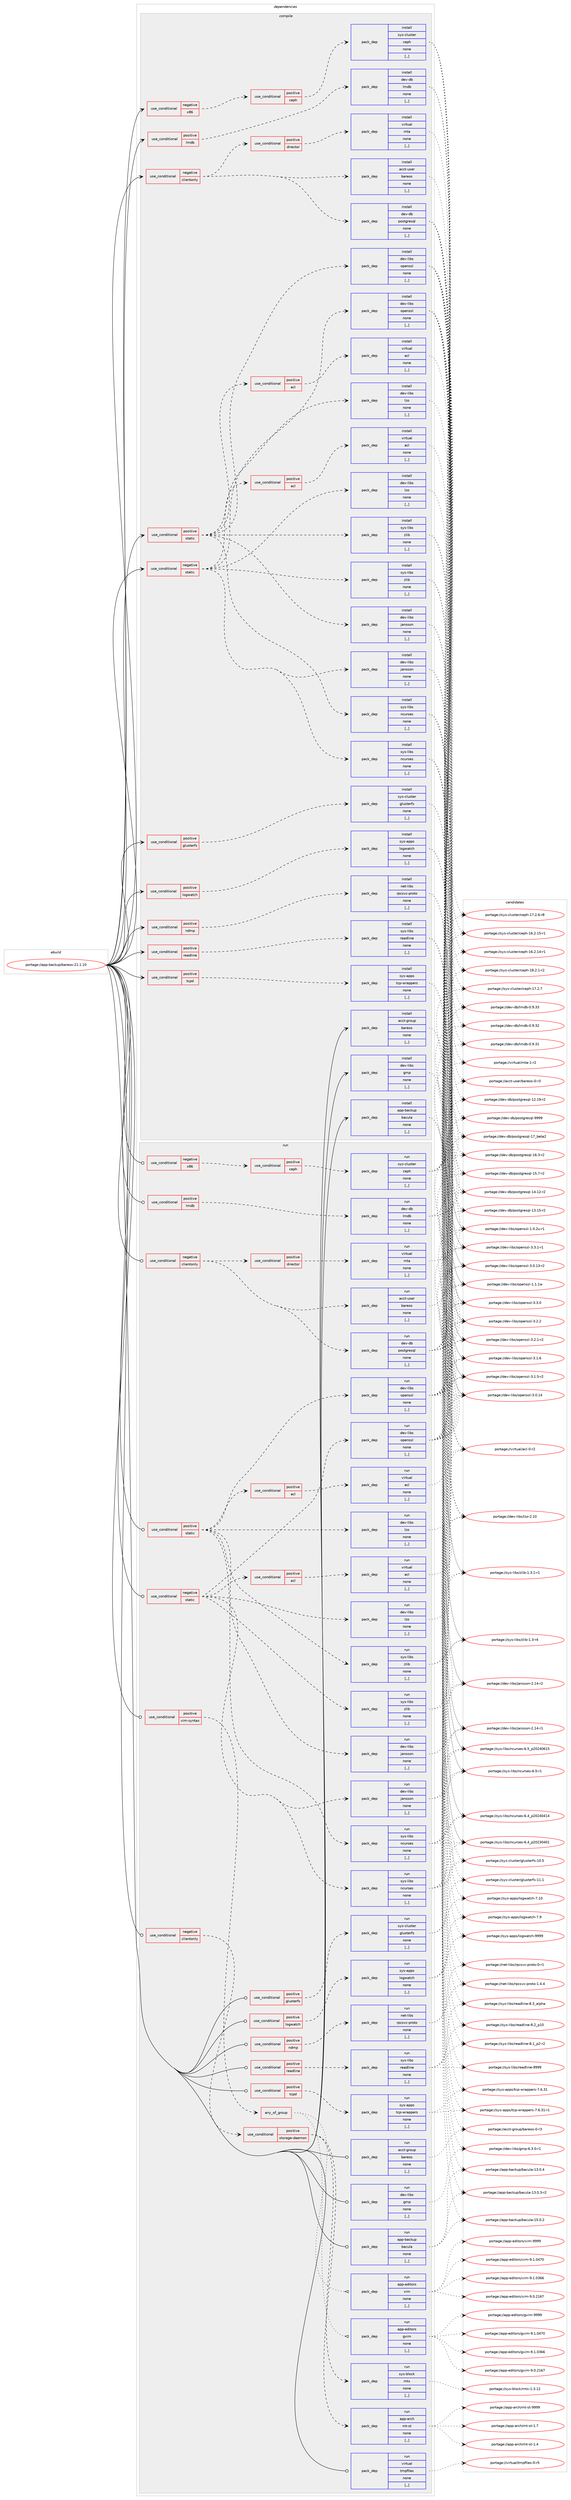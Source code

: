 digraph prolog {

# *************
# Graph options
# *************

newrank=true;
concentrate=true;
compound=true;
graph [rankdir=LR,fontname=Helvetica,fontsize=10,ranksep=1.5];#, ranksep=2.5, nodesep=0.2];
edge  [arrowhead=vee];
node  [fontname=Helvetica,fontsize=10];

# **********
# The ebuild
# **********

subgraph cluster_leftcol {
color=gray;
label=<<i>ebuild</i>>;
id [label="portage://app-backup/bareos-21.1.10", color=red, width=4, href="../app-backup/bareos-21.1.10.svg"];
}

# ****************
# The dependencies
# ****************

subgraph cluster_midcol {
color=gray;
label=<<i>dependencies</i>>;
subgraph cluster_compile {
fillcolor="#eeeeee";
style=filled;
label=<<i>compile</i>>;
subgraph cond2508 {
dependency8959 [label=<<TABLE BORDER="0" CELLBORDER="1" CELLSPACING="0" CELLPADDING="4"><TR><TD ROWSPAN="3" CELLPADDING="10">use_conditional</TD></TR><TR><TD>negative</TD></TR><TR><TD>clientonly</TD></TR></TABLE>>, shape=none, color=red];
subgraph pack6409 {
dependency8960 [label=<<TABLE BORDER="0" CELLBORDER="1" CELLSPACING="0" CELLPADDING="4" WIDTH="220"><TR><TD ROWSPAN="6" CELLPADDING="30">pack_dep</TD></TR><TR><TD WIDTH="110">install</TD></TR><TR><TD>acct-user</TD></TR><TR><TD>bareos</TD></TR><TR><TD>none</TD></TR><TR><TD>[,,]</TD></TR></TABLE>>, shape=none, color=blue];
}
dependency8959:e -> dependency8960:w [weight=20,style="dashed",arrowhead="vee"];
subgraph pack6410 {
dependency8961 [label=<<TABLE BORDER="0" CELLBORDER="1" CELLSPACING="0" CELLPADDING="4" WIDTH="220"><TR><TD ROWSPAN="6" CELLPADDING="30">pack_dep</TD></TR><TR><TD WIDTH="110">install</TD></TR><TR><TD>dev-db</TD></TR><TR><TD>postgresql</TD></TR><TR><TD>none</TD></TR><TR><TD>[,,]</TD></TR></TABLE>>, shape=none, color=blue];
}
dependency8959:e -> dependency8961:w [weight=20,style="dashed",arrowhead="vee"];
subgraph cond2509 {
dependency8962 [label=<<TABLE BORDER="0" CELLBORDER="1" CELLSPACING="0" CELLPADDING="4"><TR><TD ROWSPAN="3" CELLPADDING="10">use_conditional</TD></TR><TR><TD>positive</TD></TR><TR><TD>director</TD></TR></TABLE>>, shape=none, color=red];
subgraph pack6411 {
dependency8963 [label=<<TABLE BORDER="0" CELLBORDER="1" CELLSPACING="0" CELLPADDING="4" WIDTH="220"><TR><TD ROWSPAN="6" CELLPADDING="30">pack_dep</TD></TR><TR><TD WIDTH="110">install</TD></TR><TR><TD>virtual</TD></TR><TR><TD>mta</TD></TR><TR><TD>none</TD></TR><TR><TD>[,,]</TD></TR></TABLE>>, shape=none, color=blue];
}
dependency8962:e -> dependency8963:w [weight=20,style="dashed",arrowhead="vee"];
}
dependency8959:e -> dependency8962:w [weight=20,style="dashed",arrowhead="vee"];
}
id:e -> dependency8959:w [weight=20,style="solid",arrowhead="vee"];
subgraph cond2510 {
dependency8964 [label=<<TABLE BORDER="0" CELLBORDER="1" CELLSPACING="0" CELLPADDING="4"><TR><TD ROWSPAN="3" CELLPADDING="10">use_conditional</TD></TR><TR><TD>negative</TD></TR><TR><TD>static</TD></TR></TABLE>>, shape=none, color=red];
subgraph cond2511 {
dependency8965 [label=<<TABLE BORDER="0" CELLBORDER="1" CELLSPACING="0" CELLPADDING="4"><TR><TD ROWSPAN="3" CELLPADDING="10">use_conditional</TD></TR><TR><TD>positive</TD></TR><TR><TD>acl</TD></TR></TABLE>>, shape=none, color=red];
subgraph pack6412 {
dependency8966 [label=<<TABLE BORDER="0" CELLBORDER="1" CELLSPACING="0" CELLPADDING="4" WIDTH="220"><TR><TD ROWSPAN="6" CELLPADDING="30">pack_dep</TD></TR><TR><TD WIDTH="110">install</TD></TR><TR><TD>virtual</TD></TR><TR><TD>acl</TD></TR><TR><TD>none</TD></TR><TR><TD>[,,]</TD></TR></TABLE>>, shape=none, color=blue];
}
dependency8965:e -> dependency8966:w [weight=20,style="dashed",arrowhead="vee"];
}
dependency8964:e -> dependency8965:w [weight=20,style="dashed",arrowhead="vee"];
subgraph pack6413 {
dependency8967 [label=<<TABLE BORDER="0" CELLBORDER="1" CELLSPACING="0" CELLPADDING="4" WIDTH="220"><TR><TD ROWSPAN="6" CELLPADDING="30">pack_dep</TD></TR><TR><TD WIDTH="110">install</TD></TR><TR><TD>dev-libs</TD></TR><TR><TD>jansson</TD></TR><TR><TD>none</TD></TR><TR><TD>[,,]</TD></TR></TABLE>>, shape=none, color=blue];
}
dependency8964:e -> dependency8967:w [weight=20,style="dashed",arrowhead="vee"];
subgraph pack6414 {
dependency8968 [label=<<TABLE BORDER="0" CELLBORDER="1" CELLSPACING="0" CELLPADDING="4" WIDTH="220"><TR><TD ROWSPAN="6" CELLPADDING="30">pack_dep</TD></TR><TR><TD WIDTH="110">install</TD></TR><TR><TD>dev-libs</TD></TR><TR><TD>lzo</TD></TR><TR><TD>none</TD></TR><TR><TD>[,,]</TD></TR></TABLE>>, shape=none, color=blue];
}
dependency8964:e -> dependency8968:w [weight=20,style="dashed",arrowhead="vee"];
subgraph pack6415 {
dependency8969 [label=<<TABLE BORDER="0" CELLBORDER="1" CELLSPACING="0" CELLPADDING="4" WIDTH="220"><TR><TD ROWSPAN="6" CELLPADDING="30">pack_dep</TD></TR><TR><TD WIDTH="110">install</TD></TR><TR><TD>dev-libs</TD></TR><TR><TD>openssl</TD></TR><TR><TD>none</TD></TR><TR><TD>[,,]</TD></TR></TABLE>>, shape=none, color=blue];
}
dependency8964:e -> dependency8969:w [weight=20,style="dashed",arrowhead="vee"];
subgraph pack6416 {
dependency8970 [label=<<TABLE BORDER="0" CELLBORDER="1" CELLSPACING="0" CELLPADDING="4" WIDTH="220"><TR><TD ROWSPAN="6" CELLPADDING="30">pack_dep</TD></TR><TR><TD WIDTH="110">install</TD></TR><TR><TD>sys-libs</TD></TR><TR><TD>ncurses</TD></TR><TR><TD>none</TD></TR><TR><TD>[,,]</TD></TR></TABLE>>, shape=none, color=blue];
}
dependency8964:e -> dependency8970:w [weight=20,style="dashed",arrowhead="vee"];
subgraph pack6417 {
dependency8971 [label=<<TABLE BORDER="0" CELLBORDER="1" CELLSPACING="0" CELLPADDING="4" WIDTH="220"><TR><TD ROWSPAN="6" CELLPADDING="30">pack_dep</TD></TR><TR><TD WIDTH="110">install</TD></TR><TR><TD>sys-libs</TD></TR><TR><TD>zlib</TD></TR><TR><TD>none</TD></TR><TR><TD>[,,]</TD></TR></TABLE>>, shape=none, color=blue];
}
dependency8964:e -> dependency8971:w [weight=20,style="dashed",arrowhead="vee"];
}
id:e -> dependency8964:w [weight=20,style="solid",arrowhead="vee"];
subgraph cond2512 {
dependency8972 [label=<<TABLE BORDER="0" CELLBORDER="1" CELLSPACING="0" CELLPADDING="4"><TR><TD ROWSPAN="3" CELLPADDING="10">use_conditional</TD></TR><TR><TD>negative</TD></TR><TR><TD>x86</TD></TR></TABLE>>, shape=none, color=red];
subgraph cond2513 {
dependency8973 [label=<<TABLE BORDER="0" CELLBORDER="1" CELLSPACING="0" CELLPADDING="4"><TR><TD ROWSPAN="3" CELLPADDING="10">use_conditional</TD></TR><TR><TD>positive</TD></TR><TR><TD>ceph</TD></TR></TABLE>>, shape=none, color=red];
subgraph pack6418 {
dependency8974 [label=<<TABLE BORDER="0" CELLBORDER="1" CELLSPACING="0" CELLPADDING="4" WIDTH="220"><TR><TD ROWSPAN="6" CELLPADDING="30">pack_dep</TD></TR><TR><TD WIDTH="110">install</TD></TR><TR><TD>sys-cluster</TD></TR><TR><TD>ceph</TD></TR><TR><TD>none</TD></TR><TR><TD>[,,]</TD></TR></TABLE>>, shape=none, color=blue];
}
dependency8973:e -> dependency8974:w [weight=20,style="dashed",arrowhead="vee"];
}
dependency8972:e -> dependency8973:w [weight=20,style="dashed",arrowhead="vee"];
}
id:e -> dependency8972:w [weight=20,style="solid",arrowhead="vee"];
subgraph cond2514 {
dependency8975 [label=<<TABLE BORDER="0" CELLBORDER="1" CELLSPACING="0" CELLPADDING="4"><TR><TD ROWSPAN="3" CELLPADDING="10">use_conditional</TD></TR><TR><TD>positive</TD></TR><TR><TD>glusterfs</TD></TR></TABLE>>, shape=none, color=red];
subgraph pack6419 {
dependency8976 [label=<<TABLE BORDER="0" CELLBORDER="1" CELLSPACING="0" CELLPADDING="4" WIDTH="220"><TR><TD ROWSPAN="6" CELLPADDING="30">pack_dep</TD></TR><TR><TD WIDTH="110">install</TD></TR><TR><TD>sys-cluster</TD></TR><TR><TD>glusterfs</TD></TR><TR><TD>none</TD></TR><TR><TD>[,,]</TD></TR></TABLE>>, shape=none, color=blue];
}
dependency8975:e -> dependency8976:w [weight=20,style="dashed",arrowhead="vee"];
}
id:e -> dependency8975:w [weight=20,style="solid",arrowhead="vee"];
subgraph cond2515 {
dependency8977 [label=<<TABLE BORDER="0" CELLBORDER="1" CELLSPACING="0" CELLPADDING="4"><TR><TD ROWSPAN="3" CELLPADDING="10">use_conditional</TD></TR><TR><TD>positive</TD></TR><TR><TD>lmdb</TD></TR></TABLE>>, shape=none, color=red];
subgraph pack6420 {
dependency8978 [label=<<TABLE BORDER="0" CELLBORDER="1" CELLSPACING="0" CELLPADDING="4" WIDTH="220"><TR><TD ROWSPAN="6" CELLPADDING="30">pack_dep</TD></TR><TR><TD WIDTH="110">install</TD></TR><TR><TD>dev-db</TD></TR><TR><TD>lmdb</TD></TR><TR><TD>none</TD></TR><TR><TD>[,,]</TD></TR></TABLE>>, shape=none, color=blue];
}
dependency8977:e -> dependency8978:w [weight=20,style="dashed",arrowhead="vee"];
}
id:e -> dependency8977:w [weight=20,style="solid",arrowhead="vee"];
subgraph cond2516 {
dependency8979 [label=<<TABLE BORDER="0" CELLBORDER="1" CELLSPACING="0" CELLPADDING="4"><TR><TD ROWSPAN="3" CELLPADDING="10">use_conditional</TD></TR><TR><TD>positive</TD></TR><TR><TD>logwatch</TD></TR></TABLE>>, shape=none, color=red];
subgraph pack6421 {
dependency8980 [label=<<TABLE BORDER="0" CELLBORDER="1" CELLSPACING="0" CELLPADDING="4" WIDTH="220"><TR><TD ROWSPAN="6" CELLPADDING="30">pack_dep</TD></TR><TR><TD WIDTH="110">install</TD></TR><TR><TD>sys-apps</TD></TR><TR><TD>logwatch</TD></TR><TR><TD>none</TD></TR><TR><TD>[,,]</TD></TR></TABLE>>, shape=none, color=blue];
}
dependency8979:e -> dependency8980:w [weight=20,style="dashed",arrowhead="vee"];
}
id:e -> dependency8979:w [weight=20,style="solid",arrowhead="vee"];
subgraph cond2517 {
dependency8981 [label=<<TABLE BORDER="0" CELLBORDER="1" CELLSPACING="0" CELLPADDING="4"><TR><TD ROWSPAN="3" CELLPADDING="10">use_conditional</TD></TR><TR><TD>positive</TD></TR><TR><TD>ndmp</TD></TR></TABLE>>, shape=none, color=red];
subgraph pack6422 {
dependency8982 [label=<<TABLE BORDER="0" CELLBORDER="1" CELLSPACING="0" CELLPADDING="4" WIDTH="220"><TR><TD ROWSPAN="6" CELLPADDING="30">pack_dep</TD></TR><TR><TD WIDTH="110">install</TD></TR><TR><TD>net-libs</TD></TR><TR><TD>rpcsvc-proto</TD></TR><TR><TD>none</TD></TR><TR><TD>[,,]</TD></TR></TABLE>>, shape=none, color=blue];
}
dependency8981:e -> dependency8982:w [weight=20,style="dashed",arrowhead="vee"];
}
id:e -> dependency8981:w [weight=20,style="solid",arrowhead="vee"];
subgraph cond2518 {
dependency8983 [label=<<TABLE BORDER="0" CELLBORDER="1" CELLSPACING="0" CELLPADDING="4"><TR><TD ROWSPAN="3" CELLPADDING="10">use_conditional</TD></TR><TR><TD>positive</TD></TR><TR><TD>readline</TD></TR></TABLE>>, shape=none, color=red];
subgraph pack6423 {
dependency8984 [label=<<TABLE BORDER="0" CELLBORDER="1" CELLSPACING="0" CELLPADDING="4" WIDTH="220"><TR><TD ROWSPAN="6" CELLPADDING="30">pack_dep</TD></TR><TR><TD WIDTH="110">install</TD></TR><TR><TD>sys-libs</TD></TR><TR><TD>readline</TD></TR><TR><TD>none</TD></TR><TR><TD>[,,]</TD></TR></TABLE>>, shape=none, color=blue];
}
dependency8983:e -> dependency8984:w [weight=20,style="dashed",arrowhead="vee"];
}
id:e -> dependency8983:w [weight=20,style="solid",arrowhead="vee"];
subgraph cond2519 {
dependency8985 [label=<<TABLE BORDER="0" CELLBORDER="1" CELLSPACING="0" CELLPADDING="4"><TR><TD ROWSPAN="3" CELLPADDING="10">use_conditional</TD></TR><TR><TD>positive</TD></TR><TR><TD>static</TD></TR></TABLE>>, shape=none, color=red];
subgraph cond2520 {
dependency8986 [label=<<TABLE BORDER="0" CELLBORDER="1" CELLSPACING="0" CELLPADDING="4"><TR><TD ROWSPAN="3" CELLPADDING="10">use_conditional</TD></TR><TR><TD>positive</TD></TR><TR><TD>acl</TD></TR></TABLE>>, shape=none, color=red];
subgraph pack6424 {
dependency8987 [label=<<TABLE BORDER="0" CELLBORDER="1" CELLSPACING="0" CELLPADDING="4" WIDTH="220"><TR><TD ROWSPAN="6" CELLPADDING="30">pack_dep</TD></TR><TR><TD WIDTH="110">install</TD></TR><TR><TD>virtual</TD></TR><TR><TD>acl</TD></TR><TR><TD>none</TD></TR><TR><TD>[,,]</TD></TR></TABLE>>, shape=none, color=blue];
}
dependency8986:e -> dependency8987:w [weight=20,style="dashed",arrowhead="vee"];
}
dependency8985:e -> dependency8986:w [weight=20,style="dashed",arrowhead="vee"];
subgraph pack6425 {
dependency8988 [label=<<TABLE BORDER="0" CELLBORDER="1" CELLSPACING="0" CELLPADDING="4" WIDTH="220"><TR><TD ROWSPAN="6" CELLPADDING="30">pack_dep</TD></TR><TR><TD WIDTH="110">install</TD></TR><TR><TD>dev-libs</TD></TR><TR><TD>jansson</TD></TR><TR><TD>none</TD></TR><TR><TD>[,,]</TD></TR></TABLE>>, shape=none, color=blue];
}
dependency8985:e -> dependency8988:w [weight=20,style="dashed",arrowhead="vee"];
subgraph pack6426 {
dependency8989 [label=<<TABLE BORDER="0" CELLBORDER="1" CELLSPACING="0" CELLPADDING="4" WIDTH="220"><TR><TD ROWSPAN="6" CELLPADDING="30">pack_dep</TD></TR><TR><TD WIDTH="110">install</TD></TR><TR><TD>dev-libs</TD></TR><TR><TD>lzo</TD></TR><TR><TD>none</TD></TR><TR><TD>[,,]</TD></TR></TABLE>>, shape=none, color=blue];
}
dependency8985:e -> dependency8989:w [weight=20,style="dashed",arrowhead="vee"];
subgraph pack6427 {
dependency8990 [label=<<TABLE BORDER="0" CELLBORDER="1" CELLSPACING="0" CELLPADDING="4" WIDTH="220"><TR><TD ROWSPAN="6" CELLPADDING="30">pack_dep</TD></TR><TR><TD WIDTH="110">install</TD></TR><TR><TD>dev-libs</TD></TR><TR><TD>openssl</TD></TR><TR><TD>none</TD></TR><TR><TD>[,,]</TD></TR></TABLE>>, shape=none, color=blue];
}
dependency8985:e -> dependency8990:w [weight=20,style="dashed",arrowhead="vee"];
subgraph pack6428 {
dependency8991 [label=<<TABLE BORDER="0" CELLBORDER="1" CELLSPACING="0" CELLPADDING="4" WIDTH="220"><TR><TD ROWSPAN="6" CELLPADDING="30">pack_dep</TD></TR><TR><TD WIDTH="110">install</TD></TR><TR><TD>sys-libs</TD></TR><TR><TD>ncurses</TD></TR><TR><TD>none</TD></TR><TR><TD>[,,]</TD></TR></TABLE>>, shape=none, color=blue];
}
dependency8985:e -> dependency8991:w [weight=20,style="dashed",arrowhead="vee"];
subgraph pack6429 {
dependency8992 [label=<<TABLE BORDER="0" CELLBORDER="1" CELLSPACING="0" CELLPADDING="4" WIDTH="220"><TR><TD ROWSPAN="6" CELLPADDING="30">pack_dep</TD></TR><TR><TD WIDTH="110">install</TD></TR><TR><TD>sys-libs</TD></TR><TR><TD>zlib</TD></TR><TR><TD>none</TD></TR><TR><TD>[,,]</TD></TR></TABLE>>, shape=none, color=blue];
}
dependency8985:e -> dependency8992:w [weight=20,style="dashed",arrowhead="vee"];
}
id:e -> dependency8985:w [weight=20,style="solid",arrowhead="vee"];
subgraph cond2521 {
dependency8993 [label=<<TABLE BORDER="0" CELLBORDER="1" CELLSPACING="0" CELLPADDING="4"><TR><TD ROWSPAN="3" CELLPADDING="10">use_conditional</TD></TR><TR><TD>positive</TD></TR><TR><TD>tcpd</TD></TR></TABLE>>, shape=none, color=red];
subgraph pack6430 {
dependency8994 [label=<<TABLE BORDER="0" CELLBORDER="1" CELLSPACING="0" CELLPADDING="4" WIDTH="220"><TR><TD ROWSPAN="6" CELLPADDING="30">pack_dep</TD></TR><TR><TD WIDTH="110">install</TD></TR><TR><TD>sys-apps</TD></TR><TR><TD>tcp-wrappers</TD></TR><TR><TD>none</TD></TR><TR><TD>[,,]</TD></TR></TABLE>>, shape=none, color=blue];
}
dependency8993:e -> dependency8994:w [weight=20,style="dashed",arrowhead="vee"];
}
id:e -> dependency8993:w [weight=20,style="solid",arrowhead="vee"];
subgraph pack6431 {
dependency8995 [label=<<TABLE BORDER="0" CELLBORDER="1" CELLSPACING="0" CELLPADDING="4" WIDTH="220"><TR><TD ROWSPAN="6" CELLPADDING="30">pack_dep</TD></TR><TR><TD WIDTH="110">install</TD></TR><TR><TD>acct-group</TD></TR><TR><TD>bareos</TD></TR><TR><TD>none</TD></TR><TR><TD>[,,]</TD></TR></TABLE>>, shape=none, color=blue];
}
id:e -> dependency8995:w [weight=20,style="solid",arrowhead="vee"];
subgraph pack6432 {
dependency8996 [label=<<TABLE BORDER="0" CELLBORDER="1" CELLSPACING="0" CELLPADDING="4" WIDTH="220"><TR><TD ROWSPAN="6" CELLPADDING="30">pack_dep</TD></TR><TR><TD WIDTH="110">install</TD></TR><TR><TD>dev-libs</TD></TR><TR><TD>gmp</TD></TR><TR><TD>none</TD></TR><TR><TD>[,,]</TD></TR></TABLE>>, shape=none, color=blue];
}
id:e -> dependency8996:w [weight=20,style="solid",arrowhead="vee"];
subgraph pack6433 {
dependency8997 [label=<<TABLE BORDER="0" CELLBORDER="1" CELLSPACING="0" CELLPADDING="4" WIDTH="220"><TR><TD ROWSPAN="6" CELLPADDING="30">pack_dep</TD></TR><TR><TD WIDTH="110">install</TD></TR><TR><TD>app-backup</TD></TR><TR><TD>bacula</TD></TR><TR><TD>none</TD></TR><TR><TD>[,,]</TD></TR></TABLE>>, shape=none, color=blue];
}
id:e -> dependency8997:w [weight=20,style="solid",arrowhead="vee"];
}
subgraph cluster_compileandrun {
fillcolor="#eeeeee";
style=filled;
label=<<i>compile and run</i>>;
}
subgraph cluster_run {
fillcolor="#eeeeee";
style=filled;
label=<<i>run</i>>;
subgraph cond2522 {
dependency8998 [label=<<TABLE BORDER="0" CELLBORDER="1" CELLSPACING="0" CELLPADDING="4"><TR><TD ROWSPAN="3" CELLPADDING="10">use_conditional</TD></TR><TR><TD>negative</TD></TR><TR><TD>clientonly</TD></TR></TABLE>>, shape=none, color=red];
subgraph cond2523 {
dependency8999 [label=<<TABLE BORDER="0" CELLBORDER="1" CELLSPACING="0" CELLPADDING="4"><TR><TD ROWSPAN="3" CELLPADDING="10">use_conditional</TD></TR><TR><TD>positive</TD></TR><TR><TD>storage-daemon</TD></TR></TABLE>>, shape=none, color=red];
subgraph pack6434 {
dependency9000 [label=<<TABLE BORDER="0" CELLBORDER="1" CELLSPACING="0" CELLPADDING="4" WIDTH="220"><TR><TD ROWSPAN="6" CELLPADDING="30">pack_dep</TD></TR><TR><TD WIDTH="110">run</TD></TR><TR><TD>sys-block</TD></TR><TR><TD>mtx</TD></TR><TR><TD>none</TD></TR><TR><TD>[,,]</TD></TR></TABLE>>, shape=none, color=blue];
}
dependency8999:e -> dependency9000:w [weight=20,style="dashed",arrowhead="vee"];
subgraph pack6435 {
dependency9001 [label=<<TABLE BORDER="0" CELLBORDER="1" CELLSPACING="0" CELLPADDING="4" WIDTH="220"><TR><TD ROWSPAN="6" CELLPADDING="30">pack_dep</TD></TR><TR><TD WIDTH="110">run</TD></TR><TR><TD>app-arch</TD></TR><TR><TD>mt-st</TD></TR><TR><TD>none</TD></TR><TR><TD>[,,]</TD></TR></TABLE>>, shape=none, color=blue];
}
dependency8999:e -> dependency9001:w [weight=20,style="dashed",arrowhead="vee"];
}
dependency8998:e -> dependency8999:w [weight=20,style="dashed",arrowhead="vee"];
}
id:e -> dependency8998:w [weight=20,style="solid",arrowhead="odot"];
subgraph cond2524 {
dependency9002 [label=<<TABLE BORDER="0" CELLBORDER="1" CELLSPACING="0" CELLPADDING="4"><TR><TD ROWSPAN="3" CELLPADDING="10">use_conditional</TD></TR><TR><TD>negative</TD></TR><TR><TD>clientonly</TD></TR></TABLE>>, shape=none, color=red];
subgraph pack6436 {
dependency9003 [label=<<TABLE BORDER="0" CELLBORDER="1" CELLSPACING="0" CELLPADDING="4" WIDTH="220"><TR><TD ROWSPAN="6" CELLPADDING="30">pack_dep</TD></TR><TR><TD WIDTH="110">run</TD></TR><TR><TD>acct-user</TD></TR><TR><TD>bareos</TD></TR><TR><TD>none</TD></TR><TR><TD>[,,]</TD></TR></TABLE>>, shape=none, color=blue];
}
dependency9002:e -> dependency9003:w [weight=20,style="dashed",arrowhead="vee"];
subgraph pack6437 {
dependency9004 [label=<<TABLE BORDER="0" CELLBORDER="1" CELLSPACING="0" CELLPADDING="4" WIDTH="220"><TR><TD ROWSPAN="6" CELLPADDING="30">pack_dep</TD></TR><TR><TD WIDTH="110">run</TD></TR><TR><TD>dev-db</TD></TR><TR><TD>postgresql</TD></TR><TR><TD>none</TD></TR><TR><TD>[,,]</TD></TR></TABLE>>, shape=none, color=blue];
}
dependency9002:e -> dependency9004:w [weight=20,style="dashed",arrowhead="vee"];
subgraph cond2525 {
dependency9005 [label=<<TABLE BORDER="0" CELLBORDER="1" CELLSPACING="0" CELLPADDING="4"><TR><TD ROWSPAN="3" CELLPADDING="10">use_conditional</TD></TR><TR><TD>positive</TD></TR><TR><TD>director</TD></TR></TABLE>>, shape=none, color=red];
subgraph pack6438 {
dependency9006 [label=<<TABLE BORDER="0" CELLBORDER="1" CELLSPACING="0" CELLPADDING="4" WIDTH="220"><TR><TD ROWSPAN="6" CELLPADDING="30">pack_dep</TD></TR><TR><TD WIDTH="110">run</TD></TR><TR><TD>virtual</TD></TR><TR><TD>mta</TD></TR><TR><TD>none</TD></TR><TR><TD>[,,]</TD></TR></TABLE>>, shape=none, color=blue];
}
dependency9005:e -> dependency9006:w [weight=20,style="dashed",arrowhead="vee"];
}
dependency9002:e -> dependency9005:w [weight=20,style="dashed",arrowhead="vee"];
}
id:e -> dependency9002:w [weight=20,style="solid",arrowhead="odot"];
subgraph cond2526 {
dependency9007 [label=<<TABLE BORDER="0" CELLBORDER="1" CELLSPACING="0" CELLPADDING="4"><TR><TD ROWSPAN="3" CELLPADDING="10">use_conditional</TD></TR><TR><TD>negative</TD></TR><TR><TD>static</TD></TR></TABLE>>, shape=none, color=red];
subgraph cond2527 {
dependency9008 [label=<<TABLE BORDER="0" CELLBORDER="1" CELLSPACING="0" CELLPADDING="4"><TR><TD ROWSPAN="3" CELLPADDING="10">use_conditional</TD></TR><TR><TD>positive</TD></TR><TR><TD>acl</TD></TR></TABLE>>, shape=none, color=red];
subgraph pack6439 {
dependency9009 [label=<<TABLE BORDER="0" CELLBORDER="1" CELLSPACING="0" CELLPADDING="4" WIDTH="220"><TR><TD ROWSPAN="6" CELLPADDING="30">pack_dep</TD></TR><TR><TD WIDTH="110">run</TD></TR><TR><TD>virtual</TD></TR><TR><TD>acl</TD></TR><TR><TD>none</TD></TR><TR><TD>[,,]</TD></TR></TABLE>>, shape=none, color=blue];
}
dependency9008:e -> dependency9009:w [weight=20,style="dashed",arrowhead="vee"];
}
dependency9007:e -> dependency9008:w [weight=20,style="dashed",arrowhead="vee"];
subgraph pack6440 {
dependency9010 [label=<<TABLE BORDER="0" CELLBORDER="1" CELLSPACING="0" CELLPADDING="4" WIDTH="220"><TR><TD ROWSPAN="6" CELLPADDING="30">pack_dep</TD></TR><TR><TD WIDTH="110">run</TD></TR><TR><TD>dev-libs</TD></TR><TR><TD>jansson</TD></TR><TR><TD>none</TD></TR><TR><TD>[,,]</TD></TR></TABLE>>, shape=none, color=blue];
}
dependency9007:e -> dependency9010:w [weight=20,style="dashed",arrowhead="vee"];
subgraph pack6441 {
dependency9011 [label=<<TABLE BORDER="0" CELLBORDER="1" CELLSPACING="0" CELLPADDING="4" WIDTH="220"><TR><TD ROWSPAN="6" CELLPADDING="30">pack_dep</TD></TR><TR><TD WIDTH="110">run</TD></TR><TR><TD>dev-libs</TD></TR><TR><TD>lzo</TD></TR><TR><TD>none</TD></TR><TR><TD>[,,]</TD></TR></TABLE>>, shape=none, color=blue];
}
dependency9007:e -> dependency9011:w [weight=20,style="dashed",arrowhead="vee"];
subgraph pack6442 {
dependency9012 [label=<<TABLE BORDER="0" CELLBORDER="1" CELLSPACING="0" CELLPADDING="4" WIDTH="220"><TR><TD ROWSPAN="6" CELLPADDING="30">pack_dep</TD></TR><TR><TD WIDTH="110">run</TD></TR><TR><TD>dev-libs</TD></TR><TR><TD>openssl</TD></TR><TR><TD>none</TD></TR><TR><TD>[,,]</TD></TR></TABLE>>, shape=none, color=blue];
}
dependency9007:e -> dependency9012:w [weight=20,style="dashed",arrowhead="vee"];
subgraph pack6443 {
dependency9013 [label=<<TABLE BORDER="0" CELLBORDER="1" CELLSPACING="0" CELLPADDING="4" WIDTH="220"><TR><TD ROWSPAN="6" CELLPADDING="30">pack_dep</TD></TR><TR><TD WIDTH="110">run</TD></TR><TR><TD>sys-libs</TD></TR><TR><TD>ncurses</TD></TR><TR><TD>none</TD></TR><TR><TD>[,,]</TD></TR></TABLE>>, shape=none, color=blue];
}
dependency9007:e -> dependency9013:w [weight=20,style="dashed",arrowhead="vee"];
subgraph pack6444 {
dependency9014 [label=<<TABLE BORDER="0" CELLBORDER="1" CELLSPACING="0" CELLPADDING="4" WIDTH="220"><TR><TD ROWSPAN="6" CELLPADDING="30">pack_dep</TD></TR><TR><TD WIDTH="110">run</TD></TR><TR><TD>sys-libs</TD></TR><TR><TD>zlib</TD></TR><TR><TD>none</TD></TR><TR><TD>[,,]</TD></TR></TABLE>>, shape=none, color=blue];
}
dependency9007:e -> dependency9014:w [weight=20,style="dashed",arrowhead="vee"];
}
id:e -> dependency9007:w [weight=20,style="solid",arrowhead="odot"];
subgraph cond2528 {
dependency9015 [label=<<TABLE BORDER="0" CELLBORDER="1" CELLSPACING="0" CELLPADDING="4"><TR><TD ROWSPAN="3" CELLPADDING="10">use_conditional</TD></TR><TR><TD>negative</TD></TR><TR><TD>x86</TD></TR></TABLE>>, shape=none, color=red];
subgraph cond2529 {
dependency9016 [label=<<TABLE BORDER="0" CELLBORDER="1" CELLSPACING="0" CELLPADDING="4"><TR><TD ROWSPAN="3" CELLPADDING="10">use_conditional</TD></TR><TR><TD>positive</TD></TR><TR><TD>ceph</TD></TR></TABLE>>, shape=none, color=red];
subgraph pack6445 {
dependency9017 [label=<<TABLE BORDER="0" CELLBORDER="1" CELLSPACING="0" CELLPADDING="4" WIDTH="220"><TR><TD ROWSPAN="6" CELLPADDING="30">pack_dep</TD></TR><TR><TD WIDTH="110">run</TD></TR><TR><TD>sys-cluster</TD></TR><TR><TD>ceph</TD></TR><TR><TD>none</TD></TR><TR><TD>[,,]</TD></TR></TABLE>>, shape=none, color=blue];
}
dependency9016:e -> dependency9017:w [weight=20,style="dashed",arrowhead="vee"];
}
dependency9015:e -> dependency9016:w [weight=20,style="dashed",arrowhead="vee"];
}
id:e -> dependency9015:w [weight=20,style="solid",arrowhead="odot"];
subgraph cond2530 {
dependency9018 [label=<<TABLE BORDER="0" CELLBORDER="1" CELLSPACING="0" CELLPADDING="4"><TR><TD ROWSPAN="3" CELLPADDING="10">use_conditional</TD></TR><TR><TD>positive</TD></TR><TR><TD>glusterfs</TD></TR></TABLE>>, shape=none, color=red];
subgraph pack6446 {
dependency9019 [label=<<TABLE BORDER="0" CELLBORDER="1" CELLSPACING="0" CELLPADDING="4" WIDTH="220"><TR><TD ROWSPAN="6" CELLPADDING="30">pack_dep</TD></TR><TR><TD WIDTH="110">run</TD></TR><TR><TD>sys-cluster</TD></TR><TR><TD>glusterfs</TD></TR><TR><TD>none</TD></TR><TR><TD>[,,]</TD></TR></TABLE>>, shape=none, color=blue];
}
dependency9018:e -> dependency9019:w [weight=20,style="dashed",arrowhead="vee"];
}
id:e -> dependency9018:w [weight=20,style="solid",arrowhead="odot"];
subgraph cond2531 {
dependency9020 [label=<<TABLE BORDER="0" CELLBORDER="1" CELLSPACING="0" CELLPADDING="4"><TR><TD ROWSPAN="3" CELLPADDING="10">use_conditional</TD></TR><TR><TD>positive</TD></TR><TR><TD>lmdb</TD></TR></TABLE>>, shape=none, color=red];
subgraph pack6447 {
dependency9021 [label=<<TABLE BORDER="0" CELLBORDER="1" CELLSPACING="0" CELLPADDING="4" WIDTH="220"><TR><TD ROWSPAN="6" CELLPADDING="30">pack_dep</TD></TR><TR><TD WIDTH="110">run</TD></TR><TR><TD>dev-db</TD></TR><TR><TD>lmdb</TD></TR><TR><TD>none</TD></TR><TR><TD>[,,]</TD></TR></TABLE>>, shape=none, color=blue];
}
dependency9020:e -> dependency9021:w [weight=20,style="dashed",arrowhead="vee"];
}
id:e -> dependency9020:w [weight=20,style="solid",arrowhead="odot"];
subgraph cond2532 {
dependency9022 [label=<<TABLE BORDER="0" CELLBORDER="1" CELLSPACING="0" CELLPADDING="4"><TR><TD ROWSPAN="3" CELLPADDING="10">use_conditional</TD></TR><TR><TD>positive</TD></TR><TR><TD>logwatch</TD></TR></TABLE>>, shape=none, color=red];
subgraph pack6448 {
dependency9023 [label=<<TABLE BORDER="0" CELLBORDER="1" CELLSPACING="0" CELLPADDING="4" WIDTH="220"><TR><TD ROWSPAN="6" CELLPADDING="30">pack_dep</TD></TR><TR><TD WIDTH="110">run</TD></TR><TR><TD>sys-apps</TD></TR><TR><TD>logwatch</TD></TR><TR><TD>none</TD></TR><TR><TD>[,,]</TD></TR></TABLE>>, shape=none, color=blue];
}
dependency9022:e -> dependency9023:w [weight=20,style="dashed",arrowhead="vee"];
}
id:e -> dependency9022:w [weight=20,style="solid",arrowhead="odot"];
subgraph cond2533 {
dependency9024 [label=<<TABLE BORDER="0" CELLBORDER="1" CELLSPACING="0" CELLPADDING="4"><TR><TD ROWSPAN="3" CELLPADDING="10">use_conditional</TD></TR><TR><TD>positive</TD></TR><TR><TD>ndmp</TD></TR></TABLE>>, shape=none, color=red];
subgraph pack6449 {
dependency9025 [label=<<TABLE BORDER="0" CELLBORDER="1" CELLSPACING="0" CELLPADDING="4" WIDTH="220"><TR><TD ROWSPAN="6" CELLPADDING="30">pack_dep</TD></TR><TR><TD WIDTH="110">run</TD></TR><TR><TD>net-libs</TD></TR><TR><TD>rpcsvc-proto</TD></TR><TR><TD>none</TD></TR><TR><TD>[,,]</TD></TR></TABLE>>, shape=none, color=blue];
}
dependency9024:e -> dependency9025:w [weight=20,style="dashed",arrowhead="vee"];
}
id:e -> dependency9024:w [weight=20,style="solid",arrowhead="odot"];
subgraph cond2534 {
dependency9026 [label=<<TABLE BORDER="0" CELLBORDER="1" CELLSPACING="0" CELLPADDING="4"><TR><TD ROWSPAN="3" CELLPADDING="10">use_conditional</TD></TR><TR><TD>positive</TD></TR><TR><TD>readline</TD></TR></TABLE>>, shape=none, color=red];
subgraph pack6450 {
dependency9027 [label=<<TABLE BORDER="0" CELLBORDER="1" CELLSPACING="0" CELLPADDING="4" WIDTH="220"><TR><TD ROWSPAN="6" CELLPADDING="30">pack_dep</TD></TR><TR><TD WIDTH="110">run</TD></TR><TR><TD>sys-libs</TD></TR><TR><TD>readline</TD></TR><TR><TD>none</TD></TR><TR><TD>[,,]</TD></TR></TABLE>>, shape=none, color=blue];
}
dependency9026:e -> dependency9027:w [weight=20,style="dashed",arrowhead="vee"];
}
id:e -> dependency9026:w [weight=20,style="solid",arrowhead="odot"];
subgraph cond2535 {
dependency9028 [label=<<TABLE BORDER="0" CELLBORDER="1" CELLSPACING="0" CELLPADDING="4"><TR><TD ROWSPAN="3" CELLPADDING="10">use_conditional</TD></TR><TR><TD>positive</TD></TR><TR><TD>static</TD></TR></TABLE>>, shape=none, color=red];
subgraph cond2536 {
dependency9029 [label=<<TABLE BORDER="0" CELLBORDER="1" CELLSPACING="0" CELLPADDING="4"><TR><TD ROWSPAN="3" CELLPADDING="10">use_conditional</TD></TR><TR><TD>positive</TD></TR><TR><TD>acl</TD></TR></TABLE>>, shape=none, color=red];
subgraph pack6451 {
dependency9030 [label=<<TABLE BORDER="0" CELLBORDER="1" CELLSPACING="0" CELLPADDING="4" WIDTH="220"><TR><TD ROWSPAN="6" CELLPADDING="30">pack_dep</TD></TR><TR><TD WIDTH="110">run</TD></TR><TR><TD>virtual</TD></TR><TR><TD>acl</TD></TR><TR><TD>none</TD></TR><TR><TD>[,,]</TD></TR></TABLE>>, shape=none, color=blue];
}
dependency9029:e -> dependency9030:w [weight=20,style="dashed",arrowhead="vee"];
}
dependency9028:e -> dependency9029:w [weight=20,style="dashed",arrowhead="vee"];
subgraph pack6452 {
dependency9031 [label=<<TABLE BORDER="0" CELLBORDER="1" CELLSPACING="0" CELLPADDING="4" WIDTH="220"><TR><TD ROWSPAN="6" CELLPADDING="30">pack_dep</TD></TR><TR><TD WIDTH="110">run</TD></TR><TR><TD>dev-libs</TD></TR><TR><TD>jansson</TD></TR><TR><TD>none</TD></TR><TR><TD>[,,]</TD></TR></TABLE>>, shape=none, color=blue];
}
dependency9028:e -> dependency9031:w [weight=20,style="dashed",arrowhead="vee"];
subgraph pack6453 {
dependency9032 [label=<<TABLE BORDER="0" CELLBORDER="1" CELLSPACING="0" CELLPADDING="4" WIDTH="220"><TR><TD ROWSPAN="6" CELLPADDING="30">pack_dep</TD></TR><TR><TD WIDTH="110">run</TD></TR><TR><TD>dev-libs</TD></TR><TR><TD>lzo</TD></TR><TR><TD>none</TD></TR><TR><TD>[,,]</TD></TR></TABLE>>, shape=none, color=blue];
}
dependency9028:e -> dependency9032:w [weight=20,style="dashed",arrowhead="vee"];
subgraph pack6454 {
dependency9033 [label=<<TABLE BORDER="0" CELLBORDER="1" CELLSPACING="0" CELLPADDING="4" WIDTH="220"><TR><TD ROWSPAN="6" CELLPADDING="30">pack_dep</TD></TR><TR><TD WIDTH="110">run</TD></TR><TR><TD>dev-libs</TD></TR><TR><TD>openssl</TD></TR><TR><TD>none</TD></TR><TR><TD>[,,]</TD></TR></TABLE>>, shape=none, color=blue];
}
dependency9028:e -> dependency9033:w [weight=20,style="dashed",arrowhead="vee"];
subgraph pack6455 {
dependency9034 [label=<<TABLE BORDER="0" CELLBORDER="1" CELLSPACING="0" CELLPADDING="4" WIDTH="220"><TR><TD ROWSPAN="6" CELLPADDING="30">pack_dep</TD></TR><TR><TD WIDTH="110">run</TD></TR><TR><TD>sys-libs</TD></TR><TR><TD>ncurses</TD></TR><TR><TD>none</TD></TR><TR><TD>[,,]</TD></TR></TABLE>>, shape=none, color=blue];
}
dependency9028:e -> dependency9034:w [weight=20,style="dashed",arrowhead="vee"];
subgraph pack6456 {
dependency9035 [label=<<TABLE BORDER="0" CELLBORDER="1" CELLSPACING="0" CELLPADDING="4" WIDTH="220"><TR><TD ROWSPAN="6" CELLPADDING="30">pack_dep</TD></TR><TR><TD WIDTH="110">run</TD></TR><TR><TD>sys-libs</TD></TR><TR><TD>zlib</TD></TR><TR><TD>none</TD></TR><TR><TD>[,,]</TD></TR></TABLE>>, shape=none, color=blue];
}
dependency9028:e -> dependency9035:w [weight=20,style="dashed",arrowhead="vee"];
}
id:e -> dependency9028:w [weight=20,style="solid",arrowhead="odot"];
subgraph cond2537 {
dependency9036 [label=<<TABLE BORDER="0" CELLBORDER="1" CELLSPACING="0" CELLPADDING="4"><TR><TD ROWSPAN="3" CELLPADDING="10">use_conditional</TD></TR><TR><TD>positive</TD></TR><TR><TD>tcpd</TD></TR></TABLE>>, shape=none, color=red];
subgraph pack6457 {
dependency9037 [label=<<TABLE BORDER="0" CELLBORDER="1" CELLSPACING="0" CELLPADDING="4" WIDTH="220"><TR><TD ROWSPAN="6" CELLPADDING="30">pack_dep</TD></TR><TR><TD WIDTH="110">run</TD></TR><TR><TD>sys-apps</TD></TR><TR><TD>tcp-wrappers</TD></TR><TR><TD>none</TD></TR><TR><TD>[,,]</TD></TR></TABLE>>, shape=none, color=blue];
}
dependency9036:e -> dependency9037:w [weight=20,style="dashed",arrowhead="vee"];
}
id:e -> dependency9036:w [weight=20,style="solid",arrowhead="odot"];
subgraph cond2538 {
dependency9038 [label=<<TABLE BORDER="0" CELLBORDER="1" CELLSPACING="0" CELLPADDING="4"><TR><TD ROWSPAN="3" CELLPADDING="10">use_conditional</TD></TR><TR><TD>positive</TD></TR><TR><TD>vim-syntax</TD></TR></TABLE>>, shape=none, color=red];
subgraph any44 {
dependency9039 [label=<<TABLE BORDER="0" CELLBORDER="1" CELLSPACING="0" CELLPADDING="4"><TR><TD CELLPADDING="10">any_of_group</TD></TR></TABLE>>, shape=none, color=red];subgraph pack6458 {
dependency9040 [label=<<TABLE BORDER="0" CELLBORDER="1" CELLSPACING="0" CELLPADDING="4" WIDTH="220"><TR><TD ROWSPAN="6" CELLPADDING="30">pack_dep</TD></TR><TR><TD WIDTH="110">run</TD></TR><TR><TD>app-editors</TD></TR><TR><TD>vim</TD></TR><TR><TD>none</TD></TR><TR><TD>[,,]</TD></TR></TABLE>>, shape=none, color=blue];
}
dependency9039:e -> dependency9040:w [weight=20,style="dotted",arrowhead="oinv"];
subgraph pack6459 {
dependency9041 [label=<<TABLE BORDER="0" CELLBORDER="1" CELLSPACING="0" CELLPADDING="4" WIDTH="220"><TR><TD ROWSPAN="6" CELLPADDING="30">pack_dep</TD></TR><TR><TD WIDTH="110">run</TD></TR><TR><TD>app-editors</TD></TR><TR><TD>gvim</TD></TR><TR><TD>none</TD></TR><TR><TD>[,,]</TD></TR></TABLE>>, shape=none, color=blue];
}
dependency9039:e -> dependency9041:w [weight=20,style="dotted",arrowhead="oinv"];
}
dependency9038:e -> dependency9039:w [weight=20,style="dashed",arrowhead="vee"];
}
id:e -> dependency9038:w [weight=20,style="solid",arrowhead="odot"];
subgraph pack6460 {
dependency9042 [label=<<TABLE BORDER="0" CELLBORDER="1" CELLSPACING="0" CELLPADDING="4" WIDTH="220"><TR><TD ROWSPAN="6" CELLPADDING="30">pack_dep</TD></TR><TR><TD WIDTH="110">run</TD></TR><TR><TD>acct-group</TD></TR><TR><TD>bareos</TD></TR><TR><TD>none</TD></TR><TR><TD>[,,]</TD></TR></TABLE>>, shape=none, color=blue];
}
id:e -> dependency9042:w [weight=20,style="solid",arrowhead="odot"];
subgraph pack6461 {
dependency9043 [label=<<TABLE BORDER="0" CELLBORDER="1" CELLSPACING="0" CELLPADDING="4" WIDTH="220"><TR><TD ROWSPAN="6" CELLPADDING="30">pack_dep</TD></TR><TR><TD WIDTH="110">run</TD></TR><TR><TD>dev-libs</TD></TR><TR><TD>gmp</TD></TR><TR><TD>none</TD></TR><TR><TD>[,,]</TD></TR></TABLE>>, shape=none, color=blue];
}
id:e -> dependency9043:w [weight=20,style="solid",arrowhead="odot"];
subgraph pack6462 {
dependency9044 [label=<<TABLE BORDER="0" CELLBORDER="1" CELLSPACING="0" CELLPADDING="4" WIDTH="220"><TR><TD ROWSPAN="6" CELLPADDING="30">pack_dep</TD></TR><TR><TD WIDTH="110">run</TD></TR><TR><TD>virtual</TD></TR><TR><TD>tmpfiles</TD></TR><TR><TD>none</TD></TR><TR><TD>[,,]</TD></TR></TABLE>>, shape=none, color=blue];
}
id:e -> dependency9044:w [weight=20,style="solid",arrowhead="odot"];
subgraph pack6463 {
dependency9045 [label=<<TABLE BORDER="0" CELLBORDER="1" CELLSPACING="0" CELLPADDING="4" WIDTH="220"><TR><TD ROWSPAN="6" CELLPADDING="30">pack_dep</TD></TR><TR><TD WIDTH="110">run</TD></TR><TR><TD>app-backup</TD></TR><TR><TD>bacula</TD></TR><TR><TD>none</TD></TR><TR><TD>[,,]</TD></TR></TABLE>>, shape=none, color=blue];
}
id:e -> dependency9045:w [weight=20,style="solid",arrowhead="odot"];
}
}

# **************
# The candidates
# **************

subgraph cluster_choices {
rank=same;
color=gray;
label=<<i>candidates</i>>;

subgraph choice6409 {
color=black;
nodesep=1;
choice9799991164511711510111447989711410111111545484511451 [label="portage://acct-user/bareos-0-r3", color=red, width=4,href="../acct-user/bareos-0-r3.svg"];
dependency8960:e -> choice9799991164511711510111447989711410111111545484511451:w [style=dotted,weight="100"];
}
subgraph choice6410 {
color=black;
nodesep=1;
choice1001011184510098471121111151161031141011151131084557575757 [label="portage://dev-db/postgresql-9999", color=red, width=4,href="../dev-db/postgresql-9999.svg"];
choice10010111845100984711211111511610311410111511310845495595981011169750 [label="portage://dev-db/postgresql-17_beta2", color=red, width=4,href="../dev-db/postgresql-17_beta2.svg"];
choice10010111845100984711211111511610311410111511310845495446514511450 [label="portage://dev-db/postgresql-16.3-r2", color=red, width=4,href="../dev-db/postgresql-16.3-r2.svg"];
choice10010111845100984711211111511610311410111511310845495346554511450 [label="portage://dev-db/postgresql-15.7-r2", color=red, width=4,href="../dev-db/postgresql-15.7-r2.svg"];
choice1001011184510098471121111151161031141011151131084549524649504511450 [label="portage://dev-db/postgresql-14.12-r2", color=red, width=4,href="../dev-db/postgresql-14.12-r2.svg"];
choice1001011184510098471121111151161031141011151131084549514649534511450 [label="portage://dev-db/postgresql-13.15-r2", color=red, width=4,href="../dev-db/postgresql-13.15-r2.svg"];
choice1001011184510098471121111151161031141011151131084549504649574511450 [label="portage://dev-db/postgresql-12.19-r2", color=red, width=4,href="../dev-db/postgresql-12.19-r2.svg"];
dependency8961:e -> choice1001011184510098471121111151161031141011151131084557575757:w [style=dotted,weight="100"];
dependency8961:e -> choice10010111845100984711211111511610311410111511310845495595981011169750:w [style=dotted,weight="100"];
dependency8961:e -> choice10010111845100984711211111511610311410111511310845495446514511450:w [style=dotted,weight="100"];
dependency8961:e -> choice10010111845100984711211111511610311410111511310845495346554511450:w [style=dotted,weight="100"];
dependency8961:e -> choice1001011184510098471121111151161031141011151131084549524649504511450:w [style=dotted,weight="100"];
dependency8961:e -> choice1001011184510098471121111151161031141011151131084549514649534511450:w [style=dotted,weight="100"];
dependency8961:e -> choice1001011184510098471121111151161031141011151131084549504649574511450:w [style=dotted,weight="100"];
}
subgraph choice6411 {
color=black;
nodesep=1;
choice11810511411611797108471091169745494511450 [label="portage://virtual/mta-1-r2", color=red, width=4,href="../virtual/mta-1-r2.svg"];
dependency8963:e -> choice11810511411611797108471091169745494511450:w [style=dotted,weight="100"];
}
subgraph choice6412 {
color=black;
nodesep=1;
choice1181051141161179710847979910845484511450 [label="portage://virtual/acl-0-r2", color=red, width=4,href="../virtual/acl-0-r2.svg"];
dependency8966:e -> choice1181051141161179710847979910845484511450:w [style=dotted,weight="100"];
}
subgraph choice6413 {
color=black;
nodesep=1;
choice1001011184510810598115471069711011511511111045504649524511450 [label="portage://dev-libs/jansson-2.14-r2", color=red, width=4,href="../dev-libs/jansson-2.14-r2.svg"];
choice1001011184510810598115471069711011511511111045504649524511449 [label="portage://dev-libs/jansson-2.14-r1", color=red, width=4,href="../dev-libs/jansson-2.14-r1.svg"];
dependency8967:e -> choice1001011184510810598115471069711011511511111045504649524511450:w [style=dotted,weight="100"];
dependency8967:e -> choice1001011184510810598115471069711011511511111045504649524511449:w [style=dotted,weight="100"];
}
subgraph choice6414 {
color=black;
nodesep=1;
choice1001011184510810598115471081221114550464948 [label="portage://dev-libs/lzo-2.10", color=red, width=4,href="../dev-libs/lzo-2.10.svg"];
dependency8968:e -> choice1001011184510810598115471081221114550464948:w [style=dotted,weight="100"];
}
subgraph choice6415 {
color=black;
nodesep=1;
choice1001011184510810598115471111121011101151151084551465146494511449 [label="portage://dev-libs/openssl-3.3.1-r1", color=red, width=4,href="../dev-libs/openssl-3.3.1-r1.svg"];
choice100101118451081059811547111112101110115115108455146514648 [label="portage://dev-libs/openssl-3.3.0", color=red, width=4,href="../dev-libs/openssl-3.3.0.svg"];
choice100101118451081059811547111112101110115115108455146504650 [label="portage://dev-libs/openssl-3.2.2", color=red, width=4,href="../dev-libs/openssl-3.2.2.svg"];
choice1001011184510810598115471111121011101151151084551465046494511450 [label="portage://dev-libs/openssl-3.2.1-r2", color=red, width=4,href="../dev-libs/openssl-3.2.1-r2.svg"];
choice100101118451081059811547111112101110115115108455146494654 [label="portage://dev-libs/openssl-3.1.6", color=red, width=4,href="../dev-libs/openssl-3.1.6.svg"];
choice1001011184510810598115471111121011101151151084551464946534511450 [label="portage://dev-libs/openssl-3.1.5-r2", color=red, width=4,href="../dev-libs/openssl-3.1.5-r2.svg"];
choice10010111845108105981154711111210111011511510845514648464952 [label="portage://dev-libs/openssl-3.0.14", color=red, width=4,href="../dev-libs/openssl-3.0.14.svg"];
choice100101118451081059811547111112101110115115108455146484649514511450 [label="portage://dev-libs/openssl-3.0.13-r2", color=red, width=4,href="../dev-libs/openssl-3.0.13-r2.svg"];
choice100101118451081059811547111112101110115115108454946494649119 [label="portage://dev-libs/openssl-1.1.1w", color=red, width=4,href="../dev-libs/openssl-1.1.1w.svg"];
choice1001011184510810598115471111121011101151151084549464846501174511449 [label="portage://dev-libs/openssl-1.0.2u-r1", color=red, width=4,href="../dev-libs/openssl-1.0.2u-r1.svg"];
dependency8969:e -> choice1001011184510810598115471111121011101151151084551465146494511449:w [style=dotted,weight="100"];
dependency8969:e -> choice100101118451081059811547111112101110115115108455146514648:w [style=dotted,weight="100"];
dependency8969:e -> choice100101118451081059811547111112101110115115108455146504650:w [style=dotted,weight="100"];
dependency8969:e -> choice1001011184510810598115471111121011101151151084551465046494511450:w [style=dotted,weight="100"];
dependency8969:e -> choice100101118451081059811547111112101110115115108455146494654:w [style=dotted,weight="100"];
dependency8969:e -> choice1001011184510810598115471111121011101151151084551464946534511450:w [style=dotted,weight="100"];
dependency8969:e -> choice10010111845108105981154711111210111011511510845514648464952:w [style=dotted,weight="100"];
dependency8969:e -> choice100101118451081059811547111112101110115115108455146484649514511450:w [style=dotted,weight="100"];
dependency8969:e -> choice100101118451081059811547111112101110115115108454946494649119:w [style=dotted,weight="100"];
dependency8969:e -> choice1001011184510810598115471111121011101151151084549464846501174511449:w [style=dotted,weight="100"];
}
subgraph choice6416 {
color=black;
nodesep=1;
choice1151211154510810598115471109911711411510111545544653951125048505248544953 [label="portage://sys-libs/ncurses-6.5_p20240615", color=red, width=4,href="../sys-libs/ncurses-6.5_p20240615.svg"];
choice11512111545108105981154711099117114115101115455446534511449 [label="portage://sys-libs/ncurses-6.5-r1", color=red, width=4,href="../sys-libs/ncurses-6.5-r1.svg"];
choice1151211154510810598115471109911711411510111545544652951125048505248524952 [label="portage://sys-libs/ncurses-6.4_p20240414", color=red, width=4,href="../sys-libs/ncurses-6.4_p20240414.svg"];
choice1151211154510810598115471109911711411510111545544652951125048505148524849 [label="portage://sys-libs/ncurses-6.4_p20230401", color=red, width=4,href="../sys-libs/ncurses-6.4_p20230401.svg"];
dependency8970:e -> choice1151211154510810598115471109911711411510111545544653951125048505248544953:w [style=dotted,weight="100"];
dependency8970:e -> choice11512111545108105981154711099117114115101115455446534511449:w [style=dotted,weight="100"];
dependency8970:e -> choice1151211154510810598115471109911711411510111545544652951125048505248524952:w [style=dotted,weight="100"];
dependency8970:e -> choice1151211154510810598115471109911711411510111545544652951125048505148524849:w [style=dotted,weight="100"];
}
subgraph choice6417 {
color=black;
nodesep=1;
choice115121115451081059811547122108105984549465146494511449 [label="portage://sys-libs/zlib-1.3.1-r1", color=red, width=4,href="../sys-libs/zlib-1.3.1-r1.svg"];
choice11512111545108105981154712210810598454946514511452 [label="portage://sys-libs/zlib-1.3-r4", color=red, width=4,href="../sys-libs/zlib-1.3-r4.svg"];
dependency8971:e -> choice115121115451081059811547122108105984549465146494511449:w [style=dotted,weight="100"];
dependency8971:e -> choice11512111545108105981154712210810598454946514511452:w [style=dotted,weight="100"];
}
subgraph choice6418 {
color=black;
nodesep=1;
choice11512111545991081171151161011144799101112104454956465046494511450 [label="portage://sys-cluster/ceph-18.2.1-r2", color=red, width=4,href="../sys-cluster/ceph-18.2.1-r2.svg"];
choice1151211154599108117115116101114479910111210445495546504655 [label="portage://sys-cluster/ceph-17.2.7", color=red, width=4,href="../sys-cluster/ceph-17.2.7.svg"];
choice11512111545991081171151161011144799101112104454955465046544511456 [label="portage://sys-cluster/ceph-17.2.6-r8", color=red, width=4,href="../sys-cluster/ceph-17.2.6-r8.svg"];
choice1151211154599108117115116101114479910111210445495446504649534511449 [label="portage://sys-cluster/ceph-16.2.15-r1", color=red, width=4,href="../sys-cluster/ceph-16.2.15-r1.svg"];
choice1151211154599108117115116101114479910111210445495446504649524511449 [label="portage://sys-cluster/ceph-16.2.14-r1", color=red, width=4,href="../sys-cluster/ceph-16.2.14-r1.svg"];
dependency8974:e -> choice11512111545991081171151161011144799101112104454956465046494511450:w [style=dotted,weight="100"];
dependency8974:e -> choice1151211154599108117115116101114479910111210445495546504655:w [style=dotted,weight="100"];
dependency8974:e -> choice11512111545991081171151161011144799101112104454955465046544511456:w [style=dotted,weight="100"];
dependency8974:e -> choice1151211154599108117115116101114479910111210445495446504649534511449:w [style=dotted,weight="100"];
dependency8974:e -> choice1151211154599108117115116101114479910111210445495446504649524511449:w [style=dotted,weight="100"];
}
subgraph choice6419 {
color=black;
nodesep=1;
choice1151211154599108117115116101114471031081171151161011141021154549494649 [label="portage://sys-cluster/glusterfs-11.1", color=red, width=4,href="../sys-cluster/glusterfs-11.1.svg"];
choice1151211154599108117115116101114471031081171151161011141021154549484653 [label="portage://sys-cluster/glusterfs-10.5", color=red, width=4,href="../sys-cluster/glusterfs-10.5.svg"];
dependency8976:e -> choice1151211154599108117115116101114471031081171151161011141021154549494649:w [style=dotted,weight="100"];
dependency8976:e -> choice1151211154599108117115116101114471031081171151161011141021154549484653:w [style=dotted,weight="100"];
}
subgraph choice6420 {
color=black;
nodesep=1;
choice1001011184510098471081091009845484657465151 [label="portage://dev-db/lmdb-0.9.33", color=red, width=4,href="../dev-db/lmdb-0.9.33.svg"];
choice1001011184510098471081091009845484657465150 [label="portage://dev-db/lmdb-0.9.32", color=red, width=4,href="../dev-db/lmdb-0.9.32.svg"];
choice1001011184510098471081091009845484657465149 [label="portage://dev-db/lmdb-0.9.31", color=red, width=4,href="../dev-db/lmdb-0.9.31.svg"];
dependency8978:e -> choice1001011184510098471081091009845484657465151:w [style=dotted,weight="100"];
dependency8978:e -> choice1001011184510098471081091009845484657465150:w [style=dotted,weight="100"];
dependency8978:e -> choice1001011184510098471081091009845484657465149:w [style=dotted,weight="100"];
}
subgraph choice6421 {
color=black;
nodesep=1;
choice11512111545971121121154710811110311997116991044557575757 [label="portage://sys-apps/logwatch-9999", color=red, width=4,href="../sys-apps/logwatch-9999.svg"];
choice11512111545971121121154710811110311997116991044555464948 [label="portage://sys-apps/logwatch-7.10", color=red, width=4,href="../sys-apps/logwatch-7.10.svg"];
choice115121115459711211211547108111103119971169910445554657 [label="portage://sys-apps/logwatch-7.9", color=red, width=4,href="../sys-apps/logwatch-7.9.svg"];
dependency8980:e -> choice11512111545971121121154710811110311997116991044557575757:w [style=dotted,weight="100"];
dependency8980:e -> choice11512111545971121121154710811110311997116991044555464948:w [style=dotted,weight="100"];
dependency8980:e -> choice115121115459711211211547108111103119971169910445554657:w [style=dotted,weight="100"];
}
subgraph choice6422 {
color=black;
nodesep=1;
choice110101116451081059811547114112991151189945112114111116111454946524652 [label="portage://net-libs/rpcsvc-proto-1.4.4", color=red, width=4,href="../net-libs/rpcsvc-proto-1.4.4.svg"];
choice11010111645108105981154711411299115118994511211411111611145484511449 [label="portage://net-libs/rpcsvc-proto-0-r1", color=red, width=4,href="../net-libs/rpcsvc-proto-0-r1.svg"];
dependency8982:e -> choice110101116451081059811547114112991151189945112114111116111454946524652:w [style=dotted,weight="100"];
dependency8982:e -> choice11010111645108105981154711411299115118994511211411111611145484511449:w [style=dotted,weight="100"];
}
subgraph choice6423 {
color=black;
nodesep=1;
choice115121115451081059811547114101971001081051101014557575757 [label="portage://sys-libs/readline-9999", color=red, width=4,href="../sys-libs/readline-9999.svg"];
choice1151211154510810598115471141019710010810511010145564651959710811210497 [label="portage://sys-libs/readline-8.3_alpha", color=red, width=4,href="../sys-libs/readline-8.3_alpha.svg"];
choice1151211154510810598115471141019710010810511010145564650951124948 [label="portage://sys-libs/readline-8.2_p10", color=red, width=4,href="../sys-libs/readline-8.2_p10.svg"];
choice115121115451081059811547114101971001081051101014556464995112504511450 [label="portage://sys-libs/readline-8.1_p2-r2", color=red, width=4,href="../sys-libs/readline-8.1_p2-r2.svg"];
dependency8984:e -> choice115121115451081059811547114101971001081051101014557575757:w [style=dotted,weight="100"];
dependency8984:e -> choice1151211154510810598115471141019710010810511010145564651959710811210497:w [style=dotted,weight="100"];
dependency8984:e -> choice1151211154510810598115471141019710010810511010145564650951124948:w [style=dotted,weight="100"];
dependency8984:e -> choice115121115451081059811547114101971001081051101014556464995112504511450:w [style=dotted,weight="100"];
}
subgraph choice6424 {
color=black;
nodesep=1;
choice1181051141161179710847979910845484511450 [label="portage://virtual/acl-0-r2", color=red, width=4,href="../virtual/acl-0-r2.svg"];
dependency8987:e -> choice1181051141161179710847979910845484511450:w [style=dotted,weight="100"];
}
subgraph choice6425 {
color=black;
nodesep=1;
choice1001011184510810598115471069711011511511111045504649524511450 [label="portage://dev-libs/jansson-2.14-r2", color=red, width=4,href="../dev-libs/jansson-2.14-r2.svg"];
choice1001011184510810598115471069711011511511111045504649524511449 [label="portage://dev-libs/jansson-2.14-r1", color=red, width=4,href="../dev-libs/jansson-2.14-r1.svg"];
dependency8988:e -> choice1001011184510810598115471069711011511511111045504649524511450:w [style=dotted,weight="100"];
dependency8988:e -> choice1001011184510810598115471069711011511511111045504649524511449:w [style=dotted,weight="100"];
}
subgraph choice6426 {
color=black;
nodesep=1;
choice1001011184510810598115471081221114550464948 [label="portage://dev-libs/lzo-2.10", color=red, width=4,href="../dev-libs/lzo-2.10.svg"];
dependency8989:e -> choice1001011184510810598115471081221114550464948:w [style=dotted,weight="100"];
}
subgraph choice6427 {
color=black;
nodesep=1;
choice1001011184510810598115471111121011101151151084551465146494511449 [label="portage://dev-libs/openssl-3.3.1-r1", color=red, width=4,href="../dev-libs/openssl-3.3.1-r1.svg"];
choice100101118451081059811547111112101110115115108455146514648 [label="portage://dev-libs/openssl-3.3.0", color=red, width=4,href="../dev-libs/openssl-3.3.0.svg"];
choice100101118451081059811547111112101110115115108455146504650 [label="portage://dev-libs/openssl-3.2.2", color=red, width=4,href="../dev-libs/openssl-3.2.2.svg"];
choice1001011184510810598115471111121011101151151084551465046494511450 [label="portage://dev-libs/openssl-3.2.1-r2", color=red, width=4,href="../dev-libs/openssl-3.2.1-r2.svg"];
choice100101118451081059811547111112101110115115108455146494654 [label="portage://dev-libs/openssl-3.1.6", color=red, width=4,href="../dev-libs/openssl-3.1.6.svg"];
choice1001011184510810598115471111121011101151151084551464946534511450 [label="portage://dev-libs/openssl-3.1.5-r2", color=red, width=4,href="../dev-libs/openssl-3.1.5-r2.svg"];
choice10010111845108105981154711111210111011511510845514648464952 [label="portage://dev-libs/openssl-3.0.14", color=red, width=4,href="../dev-libs/openssl-3.0.14.svg"];
choice100101118451081059811547111112101110115115108455146484649514511450 [label="portage://dev-libs/openssl-3.0.13-r2", color=red, width=4,href="../dev-libs/openssl-3.0.13-r2.svg"];
choice100101118451081059811547111112101110115115108454946494649119 [label="portage://dev-libs/openssl-1.1.1w", color=red, width=4,href="../dev-libs/openssl-1.1.1w.svg"];
choice1001011184510810598115471111121011101151151084549464846501174511449 [label="portage://dev-libs/openssl-1.0.2u-r1", color=red, width=4,href="../dev-libs/openssl-1.0.2u-r1.svg"];
dependency8990:e -> choice1001011184510810598115471111121011101151151084551465146494511449:w [style=dotted,weight="100"];
dependency8990:e -> choice100101118451081059811547111112101110115115108455146514648:w [style=dotted,weight="100"];
dependency8990:e -> choice100101118451081059811547111112101110115115108455146504650:w [style=dotted,weight="100"];
dependency8990:e -> choice1001011184510810598115471111121011101151151084551465046494511450:w [style=dotted,weight="100"];
dependency8990:e -> choice100101118451081059811547111112101110115115108455146494654:w [style=dotted,weight="100"];
dependency8990:e -> choice1001011184510810598115471111121011101151151084551464946534511450:w [style=dotted,weight="100"];
dependency8990:e -> choice10010111845108105981154711111210111011511510845514648464952:w [style=dotted,weight="100"];
dependency8990:e -> choice100101118451081059811547111112101110115115108455146484649514511450:w [style=dotted,weight="100"];
dependency8990:e -> choice100101118451081059811547111112101110115115108454946494649119:w [style=dotted,weight="100"];
dependency8990:e -> choice1001011184510810598115471111121011101151151084549464846501174511449:w [style=dotted,weight="100"];
}
subgraph choice6428 {
color=black;
nodesep=1;
choice1151211154510810598115471109911711411510111545544653951125048505248544953 [label="portage://sys-libs/ncurses-6.5_p20240615", color=red, width=4,href="../sys-libs/ncurses-6.5_p20240615.svg"];
choice11512111545108105981154711099117114115101115455446534511449 [label="portage://sys-libs/ncurses-6.5-r1", color=red, width=4,href="../sys-libs/ncurses-6.5-r1.svg"];
choice1151211154510810598115471109911711411510111545544652951125048505248524952 [label="portage://sys-libs/ncurses-6.4_p20240414", color=red, width=4,href="../sys-libs/ncurses-6.4_p20240414.svg"];
choice1151211154510810598115471109911711411510111545544652951125048505148524849 [label="portage://sys-libs/ncurses-6.4_p20230401", color=red, width=4,href="../sys-libs/ncurses-6.4_p20230401.svg"];
dependency8991:e -> choice1151211154510810598115471109911711411510111545544653951125048505248544953:w [style=dotted,weight="100"];
dependency8991:e -> choice11512111545108105981154711099117114115101115455446534511449:w [style=dotted,weight="100"];
dependency8991:e -> choice1151211154510810598115471109911711411510111545544652951125048505248524952:w [style=dotted,weight="100"];
dependency8991:e -> choice1151211154510810598115471109911711411510111545544652951125048505148524849:w [style=dotted,weight="100"];
}
subgraph choice6429 {
color=black;
nodesep=1;
choice115121115451081059811547122108105984549465146494511449 [label="portage://sys-libs/zlib-1.3.1-r1", color=red, width=4,href="../sys-libs/zlib-1.3.1-r1.svg"];
choice11512111545108105981154712210810598454946514511452 [label="portage://sys-libs/zlib-1.3-r4", color=red, width=4,href="../sys-libs/zlib-1.3-r4.svg"];
dependency8992:e -> choice115121115451081059811547122108105984549465146494511449:w [style=dotted,weight="100"];
dependency8992:e -> choice11512111545108105981154712210810598454946514511452:w [style=dotted,weight="100"];
}
subgraph choice6430 {
color=black;
nodesep=1;
choice115121115459711211211547116991124511911497112112101114115455546544651494511449 [label="portage://sys-apps/tcp-wrappers-7.6.31-r1", color=red, width=4,href="../sys-apps/tcp-wrappers-7.6.31-r1.svg"];
choice11512111545971121121154711699112451191149711211210111411545554654465149 [label="portage://sys-apps/tcp-wrappers-7.6.31", color=red, width=4,href="../sys-apps/tcp-wrappers-7.6.31.svg"];
dependency8994:e -> choice115121115459711211211547116991124511911497112112101114115455546544651494511449:w [style=dotted,weight="100"];
dependency8994:e -> choice11512111545971121121154711699112451191149711211210111411545554654465149:w [style=dotted,weight="100"];
}
subgraph choice6431 {
color=black;
nodesep=1;
choice9799991164510311411111711247989711410111111545484511451 [label="portage://acct-group/bareos-0-r3", color=red, width=4,href="../acct-group/bareos-0-r3.svg"];
dependency8995:e -> choice9799991164510311411111711247989711410111111545484511451:w [style=dotted,weight="100"];
}
subgraph choice6432 {
color=black;
nodesep=1;
choice1001011184510810598115471031091124554465146484511449 [label="portage://dev-libs/gmp-6.3.0-r1", color=red, width=4,href="../dev-libs/gmp-6.3.0-r1.svg"];
dependency8996:e -> choice1001011184510810598115471031091124554465146484511449:w [style=dotted,weight="100"];
}
subgraph choice6433 {
color=black;
nodesep=1;
choice9711211245989799107117112479897991171089745495346484650 [label="portage://app-backup/bacula-15.0.2", color=red, width=4,href="../app-backup/bacula-15.0.2.svg"];
choice9711211245989799107117112479897991171089745495146484652 [label="portage://app-backup/bacula-13.0.4", color=red, width=4,href="../app-backup/bacula-13.0.4.svg"];
choice97112112459897991071171124798979911710897454951464846514511450 [label="portage://app-backup/bacula-13.0.3-r2", color=red, width=4,href="../app-backup/bacula-13.0.3-r2.svg"];
dependency8997:e -> choice9711211245989799107117112479897991171089745495346484650:w [style=dotted,weight="100"];
dependency8997:e -> choice9711211245989799107117112479897991171089745495146484652:w [style=dotted,weight="100"];
dependency8997:e -> choice97112112459897991071171124798979911710897454951464846514511450:w [style=dotted,weight="100"];
}
subgraph choice6434 {
color=black;
nodesep=1;
choice1151211154598108111991074710911612045494651464950 [label="portage://sys-block/mtx-1.3.12", color=red, width=4,href="../sys-block/mtx-1.3.12.svg"];
dependency9000:e -> choice1151211154598108111991074710911612045494651464950:w [style=dotted,weight="100"];
}
subgraph choice6435 {
color=black;
nodesep=1;
choice9711211245971149910447109116451151164557575757 [label="portage://app-arch/mt-st-9999", color=red, width=4,href="../app-arch/mt-st-9999.svg"];
choice97112112459711499104471091164511511645494655 [label="portage://app-arch/mt-st-1.7", color=red, width=4,href="../app-arch/mt-st-1.7.svg"];
choice97112112459711499104471091164511511645494652 [label="portage://app-arch/mt-st-1.4", color=red, width=4,href="../app-arch/mt-st-1.4.svg"];
dependency9001:e -> choice9711211245971149910447109116451151164557575757:w [style=dotted,weight="100"];
dependency9001:e -> choice97112112459711499104471091164511511645494655:w [style=dotted,weight="100"];
dependency9001:e -> choice97112112459711499104471091164511511645494652:w [style=dotted,weight="100"];
}
subgraph choice6436 {
color=black;
nodesep=1;
choice9799991164511711510111447989711410111111545484511451 [label="portage://acct-user/bareos-0-r3", color=red, width=4,href="../acct-user/bareos-0-r3.svg"];
dependency9003:e -> choice9799991164511711510111447989711410111111545484511451:w [style=dotted,weight="100"];
}
subgraph choice6437 {
color=black;
nodesep=1;
choice1001011184510098471121111151161031141011151131084557575757 [label="portage://dev-db/postgresql-9999", color=red, width=4,href="../dev-db/postgresql-9999.svg"];
choice10010111845100984711211111511610311410111511310845495595981011169750 [label="portage://dev-db/postgresql-17_beta2", color=red, width=4,href="../dev-db/postgresql-17_beta2.svg"];
choice10010111845100984711211111511610311410111511310845495446514511450 [label="portage://dev-db/postgresql-16.3-r2", color=red, width=4,href="../dev-db/postgresql-16.3-r2.svg"];
choice10010111845100984711211111511610311410111511310845495346554511450 [label="portage://dev-db/postgresql-15.7-r2", color=red, width=4,href="../dev-db/postgresql-15.7-r2.svg"];
choice1001011184510098471121111151161031141011151131084549524649504511450 [label="portage://dev-db/postgresql-14.12-r2", color=red, width=4,href="../dev-db/postgresql-14.12-r2.svg"];
choice1001011184510098471121111151161031141011151131084549514649534511450 [label="portage://dev-db/postgresql-13.15-r2", color=red, width=4,href="../dev-db/postgresql-13.15-r2.svg"];
choice1001011184510098471121111151161031141011151131084549504649574511450 [label="portage://dev-db/postgresql-12.19-r2", color=red, width=4,href="../dev-db/postgresql-12.19-r2.svg"];
dependency9004:e -> choice1001011184510098471121111151161031141011151131084557575757:w [style=dotted,weight="100"];
dependency9004:e -> choice10010111845100984711211111511610311410111511310845495595981011169750:w [style=dotted,weight="100"];
dependency9004:e -> choice10010111845100984711211111511610311410111511310845495446514511450:w [style=dotted,weight="100"];
dependency9004:e -> choice10010111845100984711211111511610311410111511310845495346554511450:w [style=dotted,weight="100"];
dependency9004:e -> choice1001011184510098471121111151161031141011151131084549524649504511450:w [style=dotted,weight="100"];
dependency9004:e -> choice1001011184510098471121111151161031141011151131084549514649534511450:w [style=dotted,weight="100"];
dependency9004:e -> choice1001011184510098471121111151161031141011151131084549504649574511450:w [style=dotted,weight="100"];
}
subgraph choice6438 {
color=black;
nodesep=1;
choice11810511411611797108471091169745494511450 [label="portage://virtual/mta-1-r2", color=red, width=4,href="../virtual/mta-1-r2.svg"];
dependency9006:e -> choice11810511411611797108471091169745494511450:w [style=dotted,weight="100"];
}
subgraph choice6439 {
color=black;
nodesep=1;
choice1181051141161179710847979910845484511450 [label="portage://virtual/acl-0-r2", color=red, width=4,href="../virtual/acl-0-r2.svg"];
dependency9009:e -> choice1181051141161179710847979910845484511450:w [style=dotted,weight="100"];
}
subgraph choice6440 {
color=black;
nodesep=1;
choice1001011184510810598115471069711011511511111045504649524511450 [label="portage://dev-libs/jansson-2.14-r2", color=red, width=4,href="../dev-libs/jansson-2.14-r2.svg"];
choice1001011184510810598115471069711011511511111045504649524511449 [label="portage://dev-libs/jansson-2.14-r1", color=red, width=4,href="../dev-libs/jansson-2.14-r1.svg"];
dependency9010:e -> choice1001011184510810598115471069711011511511111045504649524511450:w [style=dotted,weight="100"];
dependency9010:e -> choice1001011184510810598115471069711011511511111045504649524511449:w [style=dotted,weight="100"];
}
subgraph choice6441 {
color=black;
nodesep=1;
choice1001011184510810598115471081221114550464948 [label="portage://dev-libs/lzo-2.10", color=red, width=4,href="../dev-libs/lzo-2.10.svg"];
dependency9011:e -> choice1001011184510810598115471081221114550464948:w [style=dotted,weight="100"];
}
subgraph choice6442 {
color=black;
nodesep=1;
choice1001011184510810598115471111121011101151151084551465146494511449 [label="portage://dev-libs/openssl-3.3.1-r1", color=red, width=4,href="../dev-libs/openssl-3.3.1-r1.svg"];
choice100101118451081059811547111112101110115115108455146514648 [label="portage://dev-libs/openssl-3.3.0", color=red, width=4,href="../dev-libs/openssl-3.3.0.svg"];
choice100101118451081059811547111112101110115115108455146504650 [label="portage://dev-libs/openssl-3.2.2", color=red, width=4,href="../dev-libs/openssl-3.2.2.svg"];
choice1001011184510810598115471111121011101151151084551465046494511450 [label="portage://dev-libs/openssl-3.2.1-r2", color=red, width=4,href="../dev-libs/openssl-3.2.1-r2.svg"];
choice100101118451081059811547111112101110115115108455146494654 [label="portage://dev-libs/openssl-3.1.6", color=red, width=4,href="../dev-libs/openssl-3.1.6.svg"];
choice1001011184510810598115471111121011101151151084551464946534511450 [label="portage://dev-libs/openssl-3.1.5-r2", color=red, width=4,href="../dev-libs/openssl-3.1.5-r2.svg"];
choice10010111845108105981154711111210111011511510845514648464952 [label="portage://dev-libs/openssl-3.0.14", color=red, width=4,href="../dev-libs/openssl-3.0.14.svg"];
choice100101118451081059811547111112101110115115108455146484649514511450 [label="portage://dev-libs/openssl-3.0.13-r2", color=red, width=4,href="../dev-libs/openssl-3.0.13-r2.svg"];
choice100101118451081059811547111112101110115115108454946494649119 [label="portage://dev-libs/openssl-1.1.1w", color=red, width=4,href="../dev-libs/openssl-1.1.1w.svg"];
choice1001011184510810598115471111121011101151151084549464846501174511449 [label="portage://dev-libs/openssl-1.0.2u-r1", color=red, width=4,href="../dev-libs/openssl-1.0.2u-r1.svg"];
dependency9012:e -> choice1001011184510810598115471111121011101151151084551465146494511449:w [style=dotted,weight="100"];
dependency9012:e -> choice100101118451081059811547111112101110115115108455146514648:w [style=dotted,weight="100"];
dependency9012:e -> choice100101118451081059811547111112101110115115108455146504650:w [style=dotted,weight="100"];
dependency9012:e -> choice1001011184510810598115471111121011101151151084551465046494511450:w [style=dotted,weight="100"];
dependency9012:e -> choice100101118451081059811547111112101110115115108455146494654:w [style=dotted,weight="100"];
dependency9012:e -> choice1001011184510810598115471111121011101151151084551464946534511450:w [style=dotted,weight="100"];
dependency9012:e -> choice10010111845108105981154711111210111011511510845514648464952:w [style=dotted,weight="100"];
dependency9012:e -> choice100101118451081059811547111112101110115115108455146484649514511450:w [style=dotted,weight="100"];
dependency9012:e -> choice100101118451081059811547111112101110115115108454946494649119:w [style=dotted,weight="100"];
dependency9012:e -> choice1001011184510810598115471111121011101151151084549464846501174511449:w [style=dotted,weight="100"];
}
subgraph choice6443 {
color=black;
nodesep=1;
choice1151211154510810598115471109911711411510111545544653951125048505248544953 [label="portage://sys-libs/ncurses-6.5_p20240615", color=red, width=4,href="../sys-libs/ncurses-6.5_p20240615.svg"];
choice11512111545108105981154711099117114115101115455446534511449 [label="portage://sys-libs/ncurses-6.5-r1", color=red, width=4,href="../sys-libs/ncurses-6.5-r1.svg"];
choice1151211154510810598115471109911711411510111545544652951125048505248524952 [label="portage://sys-libs/ncurses-6.4_p20240414", color=red, width=4,href="../sys-libs/ncurses-6.4_p20240414.svg"];
choice1151211154510810598115471109911711411510111545544652951125048505148524849 [label="portage://sys-libs/ncurses-6.4_p20230401", color=red, width=4,href="../sys-libs/ncurses-6.4_p20230401.svg"];
dependency9013:e -> choice1151211154510810598115471109911711411510111545544653951125048505248544953:w [style=dotted,weight="100"];
dependency9013:e -> choice11512111545108105981154711099117114115101115455446534511449:w [style=dotted,weight="100"];
dependency9013:e -> choice1151211154510810598115471109911711411510111545544652951125048505248524952:w [style=dotted,weight="100"];
dependency9013:e -> choice1151211154510810598115471109911711411510111545544652951125048505148524849:w [style=dotted,weight="100"];
}
subgraph choice6444 {
color=black;
nodesep=1;
choice115121115451081059811547122108105984549465146494511449 [label="portage://sys-libs/zlib-1.3.1-r1", color=red, width=4,href="../sys-libs/zlib-1.3.1-r1.svg"];
choice11512111545108105981154712210810598454946514511452 [label="portage://sys-libs/zlib-1.3-r4", color=red, width=4,href="../sys-libs/zlib-1.3-r4.svg"];
dependency9014:e -> choice115121115451081059811547122108105984549465146494511449:w [style=dotted,weight="100"];
dependency9014:e -> choice11512111545108105981154712210810598454946514511452:w [style=dotted,weight="100"];
}
subgraph choice6445 {
color=black;
nodesep=1;
choice11512111545991081171151161011144799101112104454956465046494511450 [label="portage://sys-cluster/ceph-18.2.1-r2", color=red, width=4,href="../sys-cluster/ceph-18.2.1-r2.svg"];
choice1151211154599108117115116101114479910111210445495546504655 [label="portage://sys-cluster/ceph-17.2.7", color=red, width=4,href="../sys-cluster/ceph-17.2.7.svg"];
choice11512111545991081171151161011144799101112104454955465046544511456 [label="portage://sys-cluster/ceph-17.2.6-r8", color=red, width=4,href="../sys-cluster/ceph-17.2.6-r8.svg"];
choice1151211154599108117115116101114479910111210445495446504649534511449 [label="portage://sys-cluster/ceph-16.2.15-r1", color=red, width=4,href="../sys-cluster/ceph-16.2.15-r1.svg"];
choice1151211154599108117115116101114479910111210445495446504649524511449 [label="portage://sys-cluster/ceph-16.2.14-r1", color=red, width=4,href="../sys-cluster/ceph-16.2.14-r1.svg"];
dependency9017:e -> choice11512111545991081171151161011144799101112104454956465046494511450:w [style=dotted,weight="100"];
dependency9017:e -> choice1151211154599108117115116101114479910111210445495546504655:w [style=dotted,weight="100"];
dependency9017:e -> choice11512111545991081171151161011144799101112104454955465046544511456:w [style=dotted,weight="100"];
dependency9017:e -> choice1151211154599108117115116101114479910111210445495446504649534511449:w [style=dotted,weight="100"];
dependency9017:e -> choice1151211154599108117115116101114479910111210445495446504649524511449:w [style=dotted,weight="100"];
}
subgraph choice6446 {
color=black;
nodesep=1;
choice1151211154599108117115116101114471031081171151161011141021154549494649 [label="portage://sys-cluster/glusterfs-11.1", color=red, width=4,href="../sys-cluster/glusterfs-11.1.svg"];
choice1151211154599108117115116101114471031081171151161011141021154549484653 [label="portage://sys-cluster/glusterfs-10.5", color=red, width=4,href="../sys-cluster/glusterfs-10.5.svg"];
dependency9019:e -> choice1151211154599108117115116101114471031081171151161011141021154549494649:w [style=dotted,weight="100"];
dependency9019:e -> choice1151211154599108117115116101114471031081171151161011141021154549484653:w [style=dotted,weight="100"];
}
subgraph choice6447 {
color=black;
nodesep=1;
choice1001011184510098471081091009845484657465151 [label="portage://dev-db/lmdb-0.9.33", color=red, width=4,href="../dev-db/lmdb-0.9.33.svg"];
choice1001011184510098471081091009845484657465150 [label="portage://dev-db/lmdb-0.9.32", color=red, width=4,href="../dev-db/lmdb-0.9.32.svg"];
choice1001011184510098471081091009845484657465149 [label="portage://dev-db/lmdb-0.9.31", color=red, width=4,href="../dev-db/lmdb-0.9.31.svg"];
dependency9021:e -> choice1001011184510098471081091009845484657465151:w [style=dotted,weight="100"];
dependency9021:e -> choice1001011184510098471081091009845484657465150:w [style=dotted,weight="100"];
dependency9021:e -> choice1001011184510098471081091009845484657465149:w [style=dotted,weight="100"];
}
subgraph choice6448 {
color=black;
nodesep=1;
choice11512111545971121121154710811110311997116991044557575757 [label="portage://sys-apps/logwatch-9999", color=red, width=4,href="../sys-apps/logwatch-9999.svg"];
choice11512111545971121121154710811110311997116991044555464948 [label="portage://sys-apps/logwatch-7.10", color=red, width=4,href="../sys-apps/logwatch-7.10.svg"];
choice115121115459711211211547108111103119971169910445554657 [label="portage://sys-apps/logwatch-7.9", color=red, width=4,href="../sys-apps/logwatch-7.9.svg"];
dependency9023:e -> choice11512111545971121121154710811110311997116991044557575757:w [style=dotted,weight="100"];
dependency9023:e -> choice11512111545971121121154710811110311997116991044555464948:w [style=dotted,weight="100"];
dependency9023:e -> choice115121115459711211211547108111103119971169910445554657:w [style=dotted,weight="100"];
}
subgraph choice6449 {
color=black;
nodesep=1;
choice110101116451081059811547114112991151189945112114111116111454946524652 [label="portage://net-libs/rpcsvc-proto-1.4.4", color=red, width=4,href="../net-libs/rpcsvc-proto-1.4.4.svg"];
choice11010111645108105981154711411299115118994511211411111611145484511449 [label="portage://net-libs/rpcsvc-proto-0-r1", color=red, width=4,href="../net-libs/rpcsvc-proto-0-r1.svg"];
dependency9025:e -> choice110101116451081059811547114112991151189945112114111116111454946524652:w [style=dotted,weight="100"];
dependency9025:e -> choice11010111645108105981154711411299115118994511211411111611145484511449:w [style=dotted,weight="100"];
}
subgraph choice6450 {
color=black;
nodesep=1;
choice115121115451081059811547114101971001081051101014557575757 [label="portage://sys-libs/readline-9999", color=red, width=4,href="../sys-libs/readline-9999.svg"];
choice1151211154510810598115471141019710010810511010145564651959710811210497 [label="portage://sys-libs/readline-8.3_alpha", color=red, width=4,href="../sys-libs/readline-8.3_alpha.svg"];
choice1151211154510810598115471141019710010810511010145564650951124948 [label="portage://sys-libs/readline-8.2_p10", color=red, width=4,href="../sys-libs/readline-8.2_p10.svg"];
choice115121115451081059811547114101971001081051101014556464995112504511450 [label="portage://sys-libs/readline-8.1_p2-r2", color=red, width=4,href="../sys-libs/readline-8.1_p2-r2.svg"];
dependency9027:e -> choice115121115451081059811547114101971001081051101014557575757:w [style=dotted,weight="100"];
dependency9027:e -> choice1151211154510810598115471141019710010810511010145564651959710811210497:w [style=dotted,weight="100"];
dependency9027:e -> choice1151211154510810598115471141019710010810511010145564650951124948:w [style=dotted,weight="100"];
dependency9027:e -> choice115121115451081059811547114101971001081051101014556464995112504511450:w [style=dotted,weight="100"];
}
subgraph choice6451 {
color=black;
nodesep=1;
choice1181051141161179710847979910845484511450 [label="portage://virtual/acl-0-r2", color=red, width=4,href="../virtual/acl-0-r2.svg"];
dependency9030:e -> choice1181051141161179710847979910845484511450:w [style=dotted,weight="100"];
}
subgraph choice6452 {
color=black;
nodesep=1;
choice1001011184510810598115471069711011511511111045504649524511450 [label="portage://dev-libs/jansson-2.14-r2", color=red, width=4,href="../dev-libs/jansson-2.14-r2.svg"];
choice1001011184510810598115471069711011511511111045504649524511449 [label="portage://dev-libs/jansson-2.14-r1", color=red, width=4,href="../dev-libs/jansson-2.14-r1.svg"];
dependency9031:e -> choice1001011184510810598115471069711011511511111045504649524511450:w [style=dotted,weight="100"];
dependency9031:e -> choice1001011184510810598115471069711011511511111045504649524511449:w [style=dotted,weight="100"];
}
subgraph choice6453 {
color=black;
nodesep=1;
choice1001011184510810598115471081221114550464948 [label="portage://dev-libs/lzo-2.10", color=red, width=4,href="../dev-libs/lzo-2.10.svg"];
dependency9032:e -> choice1001011184510810598115471081221114550464948:w [style=dotted,weight="100"];
}
subgraph choice6454 {
color=black;
nodesep=1;
choice1001011184510810598115471111121011101151151084551465146494511449 [label="portage://dev-libs/openssl-3.3.1-r1", color=red, width=4,href="../dev-libs/openssl-3.3.1-r1.svg"];
choice100101118451081059811547111112101110115115108455146514648 [label="portage://dev-libs/openssl-3.3.0", color=red, width=4,href="../dev-libs/openssl-3.3.0.svg"];
choice100101118451081059811547111112101110115115108455146504650 [label="portage://dev-libs/openssl-3.2.2", color=red, width=4,href="../dev-libs/openssl-3.2.2.svg"];
choice1001011184510810598115471111121011101151151084551465046494511450 [label="portage://dev-libs/openssl-3.2.1-r2", color=red, width=4,href="../dev-libs/openssl-3.2.1-r2.svg"];
choice100101118451081059811547111112101110115115108455146494654 [label="portage://dev-libs/openssl-3.1.6", color=red, width=4,href="../dev-libs/openssl-3.1.6.svg"];
choice1001011184510810598115471111121011101151151084551464946534511450 [label="portage://dev-libs/openssl-3.1.5-r2", color=red, width=4,href="../dev-libs/openssl-3.1.5-r2.svg"];
choice10010111845108105981154711111210111011511510845514648464952 [label="portage://dev-libs/openssl-3.0.14", color=red, width=4,href="../dev-libs/openssl-3.0.14.svg"];
choice100101118451081059811547111112101110115115108455146484649514511450 [label="portage://dev-libs/openssl-3.0.13-r2", color=red, width=4,href="../dev-libs/openssl-3.0.13-r2.svg"];
choice100101118451081059811547111112101110115115108454946494649119 [label="portage://dev-libs/openssl-1.1.1w", color=red, width=4,href="../dev-libs/openssl-1.1.1w.svg"];
choice1001011184510810598115471111121011101151151084549464846501174511449 [label="portage://dev-libs/openssl-1.0.2u-r1", color=red, width=4,href="../dev-libs/openssl-1.0.2u-r1.svg"];
dependency9033:e -> choice1001011184510810598115471111121011101151151084551465146494511449:w [style=dotted,weight="100"];
dependency9033:e -> choice100101118451081059811547111112101110115115108455146514648:w [style=dotted,weight="100"];
dependency9033:e -> choice100101118451081059811547111112101110115115108455146504650:w [style=dotted,weight="100"];
dependency9033:e -> choice1001011184510810598115471111121011101151151084551465046494511450:w [style=dotted,weight="100"];
dependency9033:e -> choice100101118451081059811547111112101110115115108455146494654:w [style=dotted,weight="100"];
dependency9033:e -> choice1001011184510810598115471111121011101151151084551464946534511450:w [style=dotted,weight="100"];
dependency9033:e -> choice10010111845108105981154711111210111011511510845514648464952:w [style=dotted,weight="100"];
dependency9033:e -> choice100101118451081059811547111112101110115115108455146484649514511450:w [style=dotted,weight="100"];
dependency9033:e -> choice100101118451081059811547111112101110115115108454946494649119:w [style=dotted,weight="100"];
dependency9033:e -> choice1001011184510810598115471111121011101151151084549464846501174511449:w [style=dotted,weight="100"];
}
subgraph choice6455 {
color=black;
nodesep=1;
choice1151211154510810598115471109911711411510111545544653951125048505248544953 [label="portage://sys-libs/ncurses-6.5_p20240615", color=red, width=4,href="../sys-libs/ncurses-6.5_p20240615.svg"];
choice11512111545108105981154711099117114115101115455446534511449 [label="portage://sys-libs/ncurses-6.5-r1", color=red, width=4,href="../sys-libs/ncurses-6.5-r1.svg"];
choice1151211154510810598115471109911711411510111545544652951125048505248524952 [label="portage://sys-libs/ncurses-6.4_p20240414", color=red, width=4,href="../sys-libs/ncurses-6.4_p20240414.svg"];
choice1151211154510810598115471109911711411510111545544652951125048505148524849 [label="portage://sys-libs/ncurses-6.4_p20230401", color=red, width=4,href="../sys-libs/ncurses-6.4_p20230401.svg"];
dependency9034:e -> choice1151211154510810598115471109911711411510111545544653951125048505248544953:w [style=dotted,weight="100"];
dependency9034:e -> choice11512111545108105981154711099117114115101115455446534511449:w [style=dotted,weight="100"];
dependency9034:e -> choice1151211154510810598115471109911711411510111545544652951125048505248524952:w [style=dotted,weight="100"];
dependency9034:e -> choice1151211154510810598115471109911711411510111545544652951125048505148524849:w [style=dotted,weight="100"];
}
subgraph choice6456 {
color=black;
nodesep=1;
choice115121115451081059811547122108105984549465146494511449 [label="portage://sys-libs/zlib-1.3.1-r1", color=red, width=4,href="../sys-libs/zlib-1.3.1-r1.svg"];
choice11512111545108105981154712210810598454946514511452 [label="portage://sys-libs/zlib-1.3-r4", color=red, width=4,href="../sys-libs/zlib-1.3-r4.svg"];
dependency9035:e -> choice115121115451081059811547122108105984549465146494511449:w [style=dotted,weight="100"];
dependency9035:e -> choice11512111545108105981154712210810598454946514511452:w [style=dotted,weight="100"];
}
subgraph choice6457 {
color=black;
nodesep=1;
choice115121115459711211211547116991124511911497112112101114115455546544651494511449 [label="portage://sys-apps/tcp-wrappers-7.6.31-r1", color=red, width=4,href="../sys-apps/tcp-wrappers-7.6.31-r1.svg"];
choice11512111545971121121154711699112451191149711211210111411545554654465149 [label="portage://sys-apps/tcp-wrappers-7.6.31", color=red, width=4,href="../sys-apps/tcp-wrappers-7.6.31.svg"];
dependency9037:e -> choice115121115459711211211547116991124511911497112112101114115455546544651494511449:w [style=dotted,weight="100"];
dependency9037:e -> choice11512111545971121121154711699112451191149711211210111411545554654465149:w [style=dotted,weight="100"];
}
subgraph choice6458 {
color=black;
nodesep=1;
choice9711211245101100105116111114115471181051094557575757 [label="portage://app-editors/vim-9999", color=red, width=4,href="../app-editors/vim-9999.svg"];
choice971121124510110010511611111411547118105109455746494648525548 [label="portage://app-editors/vim-9.1.0470", color=red, width=4,href="../app-editors/vim-9.1.0470.svg"];
choice971121124510110010511611111411547118105109455746494648515454 [label="portage://app-editors/vim-9.1.0366", color=red, width=4,href="../app-editors/vim-9.1.0366.svg"];
choice971121124510110010511611111411547118105109455746484650495455 [label="portage://app-editors/vim-9.0.2167", color=red, width=4,href="../app-editors/vim-9.0.2167.svg"];
dependency9040:e -> choice9711211245101100105116111114115471181051094557575757:w [style=dotted,weight="100"];
dependency9040:e -> choice971121124510110010511611111411547118105109455746494648525548:w [style=dotted,weight="100"];
dependency9040:e -> choice971121124510110010511611111411547118105109455746494648515454:w [style=dotted,weight="100"];
dependency9040:e -> choice971121124510110010511611111411547118105109455746484650495455:w [style=dotted,weight="100"];
}
subgraph choice6459 {
color=black;
nodesep=1;
choice9711211245101100105116111114115471031181051094557575757 [label="portage://app-editors/gvim-9999", color=red, width=4,href="../app-editors/gvim-9999.svg"];
choice971121124510110010511611111411547103118105109455746494648525548 [label="portage://app-editors/gvim-9.1.0470", color=red, width=4,href="../app-editors/gvim-9.1.0470.svg"];
choice971121124510110010511611111411547103118105109455746494648515454 [label="portage://app-editors/gvim-9.1.0366", color=red, width=4,href="../app-editors/gvim-9.1.0366.svg"];
choice971121124510110010511611111411547103118105109455746484650495455 [label="portage://app-editors/gvim-9.0.2167", color=red, width=4,href="../app-editors/gvim-9.0.2167.svg"];
dependency9041:e -> choice9711211245101100105116111114115471031181051094557575757:w [style=dotted,weight="100"];
dependency9041:e -> choice971121124510110010511611111411547103118105109455746494648525548:w [style=dotted,weight="100"];
dependency9041:e -> choice971121124510110010511611111411547103118105109455746494648515454:w [style=dotted,weight="100"];
dependency9041:e -> choice971121124510110010511611111411547103118105109455746484650495455:w [style=dotted,weight="100"];
}
subgraph choice6460 {
color=black;
nodesep=1;
choice9799991164510311411111711247989711410111111545484511451 [label="portage://acct-group/bareos-0-r3", color=red, width=4,href="../acct-group/bareos-0-r3.svg"];
dependency9042:e -> choice9799991164510311411111711247989711410111111545484511451:w [style=dotted,weight="100"];
}
subgraph choice6461 {
color=black;
nodesep=1;
choice1001011184510810598115471031091124554465146484511449 [label="portage://dev-libs/gmp-6.3.0-r1", color=red, width=4,href="../dev-libs/gmp-6.3.0-r1.svg"];
dependency9043:e -> choice1001011184510810598115471031091124554465146484511449:w [style=dotted,weight="100"];
}
subgraph choice6462 {
color=black;
nodesep=1;
choice118105114116117971084711610911210210510810111545484511453 [label="portage://virtual/tmpfiles-0-r5", color=red, width=4,href="../virtual/tmpfiles-0-r5.svg"];
dependency9044:e -> choice118105114116117971084711610911210210510810111545484511453:w [style=dotted,weight="100"];
}
subgraph choice6463 {
color=black;
nodesep=1;
choice9711211245989799107117112479897991171089745495346484650 [label="portage://app-backup/bacula-15.0.2", color=red, width=4,href="../app-backup/bacula-15.0.2.svg"];
choice9711211245989799107117112479897991171089745495146484652 [label="portage://app-backup/bacula-13.0.4", color=red, width=4,href="../app-backup/bacula-13.0.4.svg"];
choice97112112459897991071171124798979911710897454951464846514511450 [label="portage://app-backup/bacula-13.0.3-r2", color=red, width=4,href="../app-backup/bacula-13.0.3-r2.svg"];
dependency9045:e -> choice9711211245989799107117112479897991171089745495346484650:w [style=dotted,weight="100"];
dependency9045:e -> choice9711211245989799107117112479897991171089745495146484652:w [style=dotted,weight="100"];
dependency9045:e -> choice97112112459897991071171124798979911710897454951464846514511450:w [style=dotted,weight="100"];
}
}

}

